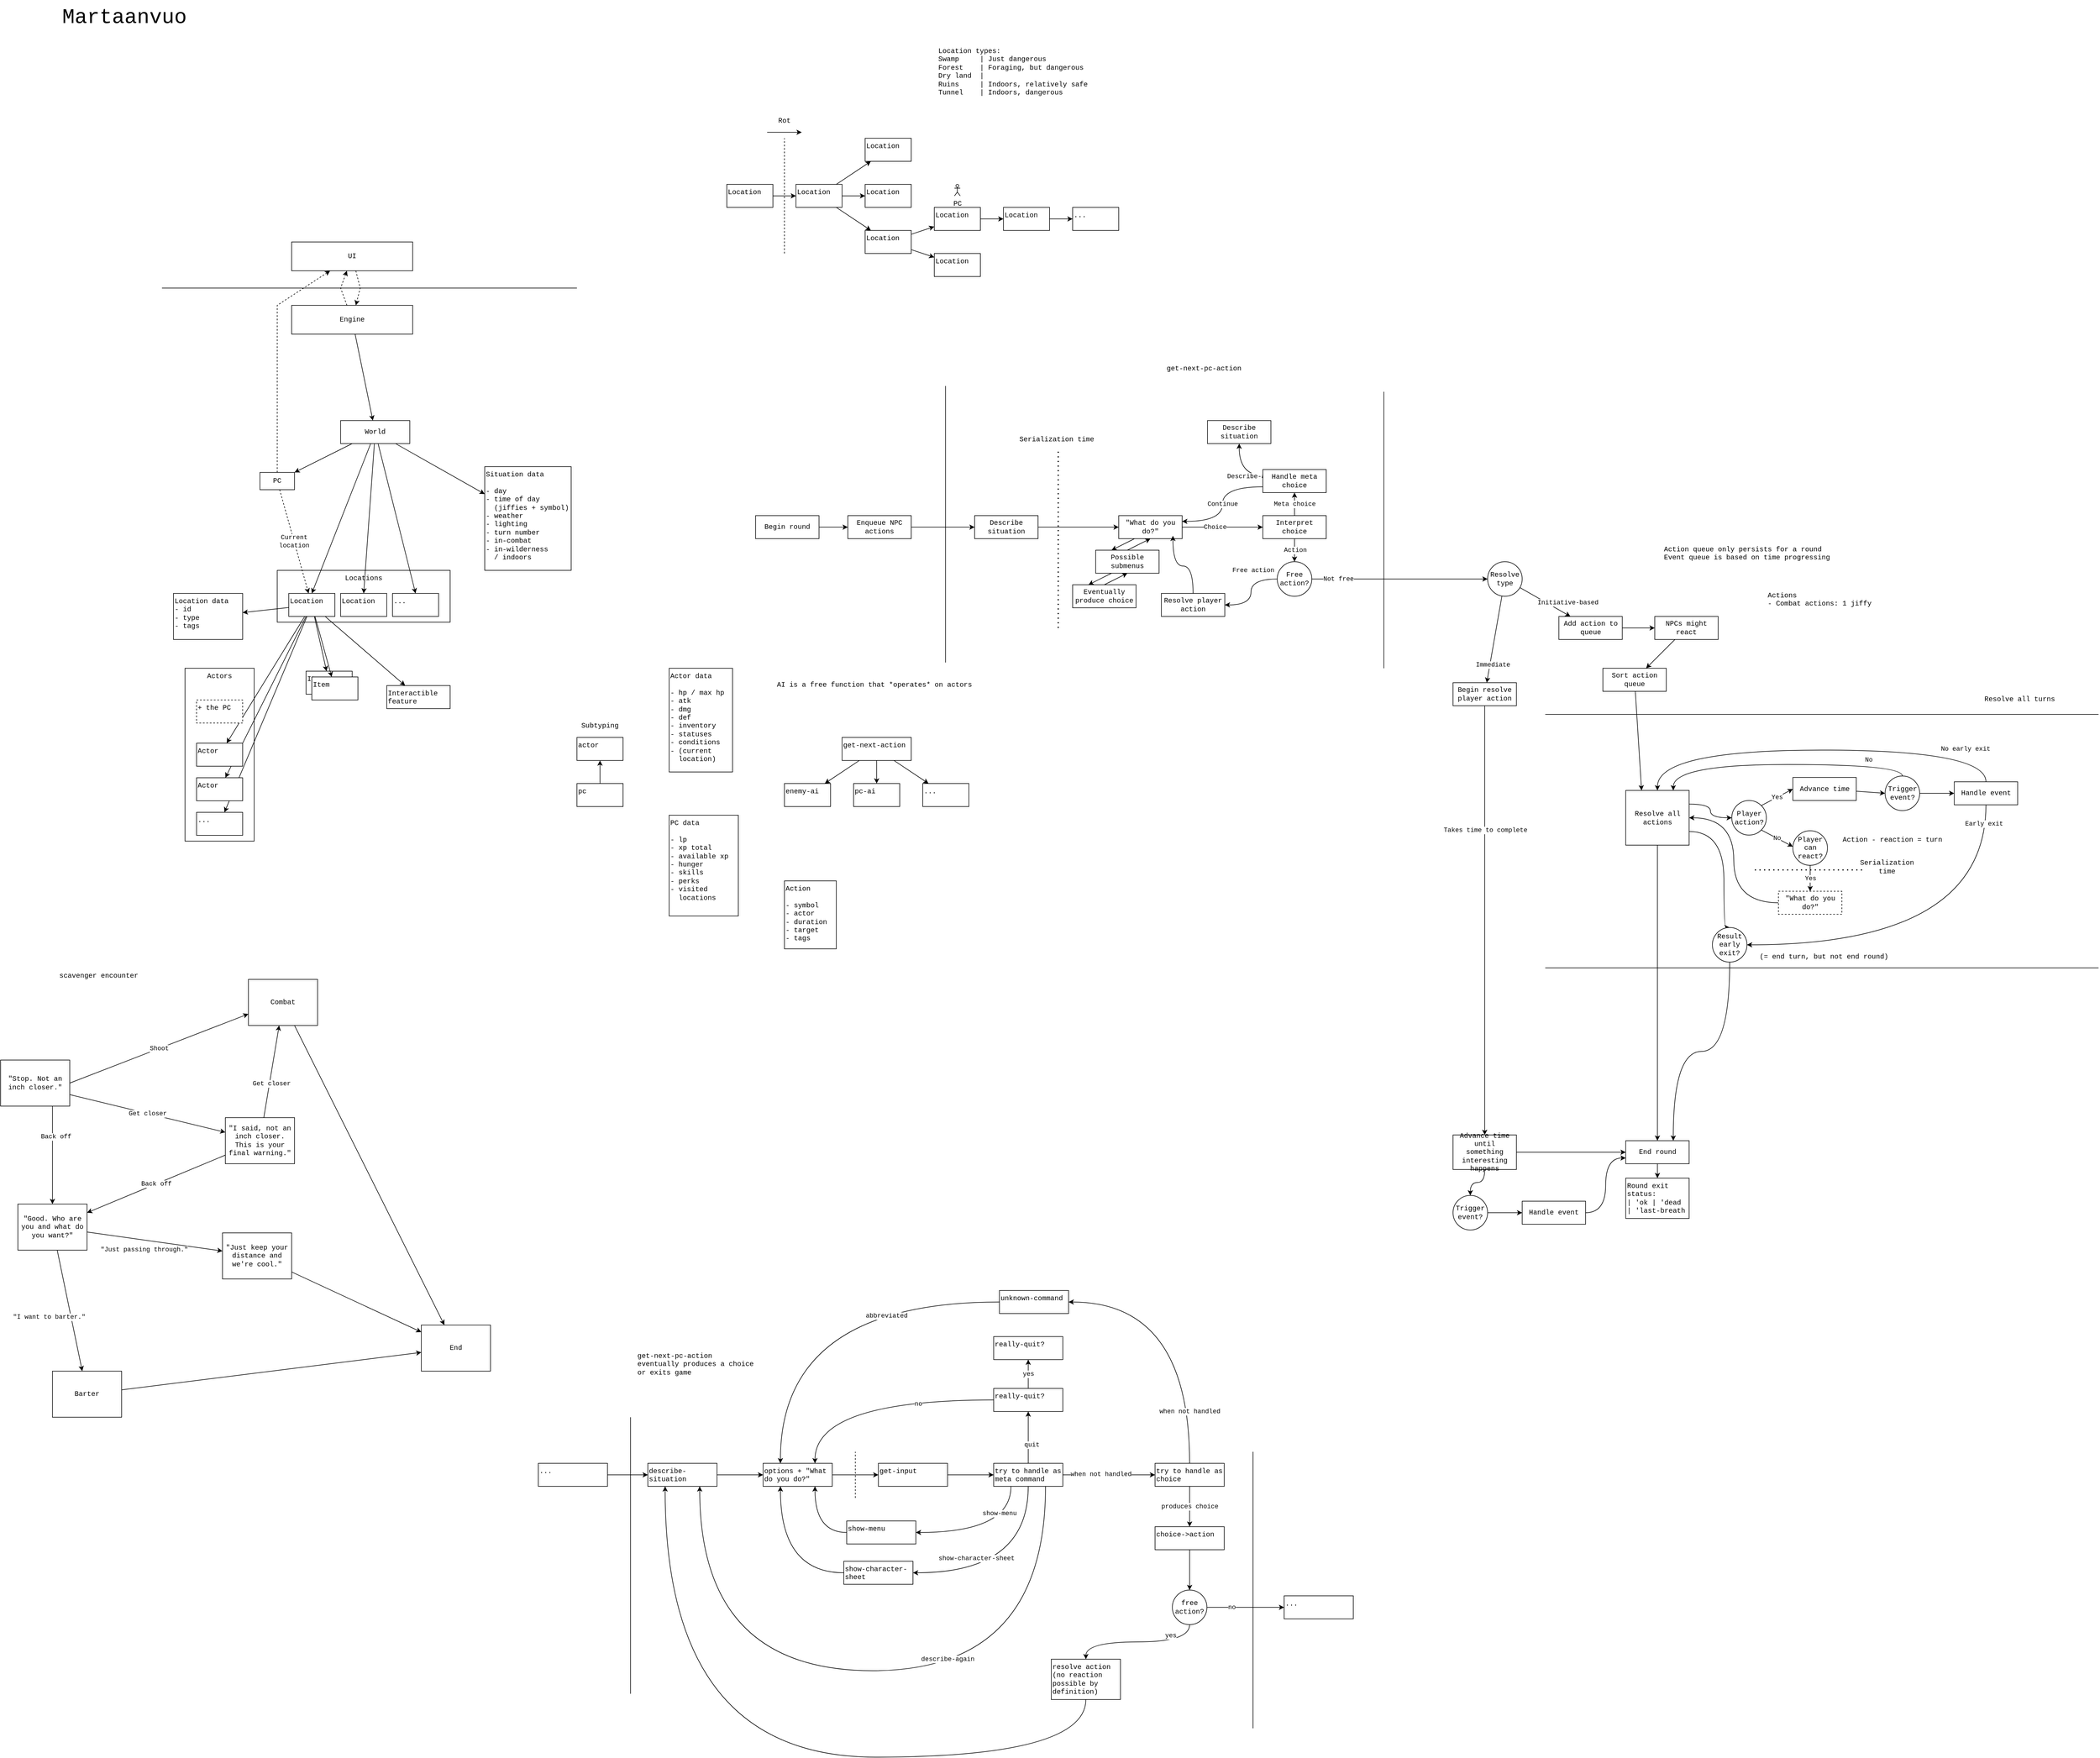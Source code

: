 <mxfile version="14.6.0" type="gitlab">
  <diagram id="PkY6KuNAQByWHemVEjpS" name="Page-1">
    <mxGraphModel dx="1904" dy="1219" grid="1" gridSize="10" guides="1" tooltips="1" connect="1" arrows="1" fold="1" page="1" pageScale="1" pageWidth="4681" pageHeight="3300" math="0" shadow="0">
      <root>
        <mxCell id="0" />
        <mxCell id="1" parent="0" />
        <mxCell id="GtMXS8k0hl24dT_Wd-_N-23" style="edgeStyle=orthogonalEdgeStyle;curved=1;rounded=0;orthogonalLoop=1;jettySize=auto;html=1;exitX=0;exitY=0.25;exitDx=0;exitDy=0;fontFamily=Courier New;" parent="1" source="Mjj1QeHVWUKomglfDfad-6" target="gbILwj0ovBhhdUd5rJjH-7" edge="1">
          <mxGeometry relative="1" as="geometry">
            <mxPoint x="2294" y="905" as="targetPoint" />
          </mxGeometry>
        </mxCell>
        <mxCell id="GtMXS8k0hl24dT_Wd-_N-24" value="Describe-again" style="edgeLabel;html=1;align=center;verticalAlign=middle;resizable=0;points=[];fontFamily=Courier New;" parent="GtMXS8k0hl24dT_Wd-_N-23" vertex="1" connectable="0">
          <mxGeometry x="-0.666" y="2" relative="1" as="geometry">
            <mxPoint as="offset" />
          </mxGeometry>
        </mxCell>
        <mxCell id="s21wqiSacWzXnnwVVLs9-20" value="&lt;font&gt;Locations&lt;/font&gt;" style="rounded=0;whiteSpace=wrap;html=1;strokeWidth=1;verticalAlign=top;fontFamily=Courier New;" parent="1" vertex="1">
          <mxGeometry x="720" y="1070" width="300" height="90" as="geometry" />
        </mxCell>
        <mxCell id="s21wqiSacWzXnnwVVLs9-18" value="&lt;font&gt;Actors&lt;/font&gt;" style="rounded=0;whiteSpace=wrap;html=1;verticalAlign=top;fontFamily=Courier New;" parent="1" vertex="1">
          <mxGeometry x="560" y="1240" width="120" height="300" as="geometry" />
        </mxCell>
        <mxCell id="uS2b5ykc9f4V-rk9ps5i-12" value="&lt;div&gt;...&lt;/div&gt;&lt;div&gt;&lt;br&gt;&lt;/div&gt;" style="rounded=0;whiteSpace=wrap;html=1;fontFamily=Courier New;align=left;verticalAlign=top;" parent="1" vertex="1">
          <mxGeometry x="920" y="1110" width="80" height="40" as="geometry" />
        </mxCell>
        <mxCell id="uS2b5ykc9f4V-rk9ps5i-21" style="edgeStyle=none;rounded=0;orthogonalLoop=1;jettySize=auto;html=1;entryX=0.5;entryY=0;entryDx=0;entryDy=0;fontFamily=Courier New;" parent="1" source="uS2b5ykc9f4V-rk9ps5i-6" target="uS2b5ykc9f4V-rk9ps5i-17" edge="1">
          <mxGeometry relative="1" as="geometry" />
        </mxCell>
        <mxCell id="uS2b5ykc9f4V-rk9ps5i-3" value="&lt;font style=&quot;font-size: 36px&quot;&gt;Martaanvuo&lt;/font&gt;" style="text;html=1;strokeColor=none;fillColor=none;align=center;verticalAlign=middle;whiteSpace=wrap;rounded=0;fontFamily=Courier New;" parent="1" vertex="1">
          <mxGeometry x="340" y="80" width="230" height="60" as="geometry" />
        </mxCell>
        <mxCell id="uS2b5ykc9f4V-rk9ps5i-20" style="edgeStyle=none;rounded=0;orthogonalLoop=1;jettySize=auto;html=1;entryX=0.5;entryY=0;entryDx=0;entryDy=0;fontFamily=Courier New;" parent="1" source="uS2b5ykc9f4V-rk9ps5i-6" target="uS2b5ykc9f4V-rk9ps5i-12" edge="1">
          <mxGeometry relative="1" as="geometry" />
        </mxCell>
        <mxCell id="s21wqiSacWzXnnwVVLs9-14" style="edgeStyle=none;rounded=0;orthogonalLoop=1;jettySize=auto;html=1;fontFamily=Courier New;" parent="1" source="uS2b5ykc9f4V-rk9ps5i-6" target="uS2b5ykc9f4V-rk9ps5i-9" edge="1">
          <mxGeometry relative="1" as="geometry" />
        </mxCell>
        <mxCell id="s21wqiSacWzXnnwVVLs9-25" style="edgeStyle=none;rounded=0;orthogonalLoop=1;jettySize=auto;html=1;fontFamily=Courier New;" parent="1" source="uS2b5ykc9f4V-rk9ps5i-6" target="s21wqiSacWzXnnwVVLs9-24" edge="1">
          <mxGeometry relative="1" as="geometry" />
        </mxCell>
        <mxCell id="uS2b5ykc9f4V-rk9ps5i-6" value="World" style="rounded=0;whiteSpace=wrap;html=1;fontFamily=Courier New;verticalAlign=middle;align=center;" parent="1" vertex="1">
          <mxGeometry x="830" y="810" width="120" height="40" as="geometry" />
        </mxCell>
        <mxCell id="uS2b5ykc9f4V-rk9ps5i-9" value="PC" style="rounded=0;whiteSpace=wrap;html=1;fontFamily=Courier New;" parent="1" vertex="1">
          <mxGeometry x="690" y="900" width="60" height="30" as="geometry" />
        </mxCell>
        <mxCell id="uS2b5ykc9f4V-rk9ps5i-17" value="&lt;div align=&quot;left&quot;&gt;Location&lt;/div&gt;" style="rounded=0;whiteSpace=wrap;html=1;fontFamily=Courier New;align=left;verticalAlign=top;" parent="1" vertex="1">
          <mxGeometry x="830" y="1110" width="80" height="40" as="geometry" />
        </mxCell>
        <mxCell id="s21wqiSacWzXnnwVVLs9-13" style="edgeStyle=none;rounded=0;orthogonalLoop=1;jettySize=auto;html=1;fontFamily=Courier New;" parent="1" source="uS2b5ykc9f4V-rk9ps5i-18" target="s21wqiSacWzXnnwVVLs9-12" edge="1">
          <mxGeometry relative="1" as="geometry">
            <mxPoint x="925.833" y="1230" as="targetPoint" />
          </mxGeometry>
        </mxCell>
        <mxCell id="s21wqiSacWzXnnwVVLs9-22" style="edgeStyle=none;rounded=0;orthogonalLoop=1;jettySize=auto;html=1;fontFamily=Courier New;" parent="1" source="uS2b5ykc9f4V-rk9ps5i-18" target="s21wqiSacWzXnnwVVLs9-21" edge="1">
          <mxGeometry relative="1" as="geometry" />
        </mxCell>
        <mxCell id="uS2b5ykc9f4V-rk9ps5i-18" value="&lt;div align=&quot;left&quot;&gt;Location&lt;/div&gt;" style="rounded=0;whiteSpace=wrap;html=1;fontFamily=Courier New;align=left;verticalAlign=top;" parent="1" vertex="1">
          <mxGeometry x="740" y="1110" width="80" height="40" as="geometry" />
        </mxCell>
        <mxCell id="uS2b5ykc9f4V-rk9ps5i-22" style="edgeStyle=none;rounded=0;orthogonalLoop=1;jettySize=auto;html=1;entryX=0.5;entryY=0;entryDx=0;entryDy=0;fontFamily=Courier New;" parent="1" source="uS2b5ykc9f4V-rk9ps5i-6" target="uS2b5ykc9f4V-rk9ps5i-18" edge="1">
          <mxGeometry relative="1" as="geometry" />
        </mxCell>
        <mxCell id="uS2b5ykc9f4V-rk9ps5i-39" style="edgeStyle=none;rounded=0;orthogonalLoop=1;jettySize=auto;html=1;fontFamily=Courier New;" parent="1" source="uS2b5ykc9f4V-rk9ps5i-29" target="uS2b5ykc9f4V-rk9ps5i-31" edge="1">
          <mxGeometry relative="1" as="geometry" />
        </mxCell>
        <mxCell id="uS2b5ykc9f4V-rk9ps5i-55" style="edgeStyle=none;rounded=0;orthogonalLoop=1;jettySize=auto;html=1;fontFamily=Courier New;" parent="1" source="uS2b5ykc9f4V-rk9ps5i-29" target="uS2b5ykc9f4V-rk9ps5i-32" edge="1">
          <mxGeometry relative="1" as="geometry" />
        </mxCell>
        <mxCell id="uS2b5ykc9f4V-rk9ps5i-56" style="edgeStyle=none;rounded=0;orthogonalLoop=1;jettySize=auto;html=1;fontFamily=Courier New;" parent="1" source="uS2b5ykc9f4V-rk9ps5i-29" target="uS2b5ykc9f4V-rk9ps5i-30" edge="1">
          <mxGeometry relative="1" as="geometry" />
        </mxCell>
        <mxCell id="uS2b5ykc9f4V-rk9ps5i-29" value="&lt;div align=&quot;left&quot;&gt;Location&lt;/div&gt;" style="rounded=0;whiteSpace=wrap;html=1;fontFamily=Courier New;align=left;verticalAlign=top;" parent="1" vertex="1">
          <mxGeometry x="1620" y="400" width="80" height="40" as="geometry" />
        </mxCell>
        <mxCell id="uS2b5ykc9f4V-rk9ps5i-54" style="edgeStyle=none;rounded=0;orthogonalLoop=1;jettySize=auto;html=1;fontFamily=Courier New;" parent="1" source="uS2b5ykc9f4V-rk9ps5i-30" target="uS2b5ykc9f4V-rk9ps5i-35" edge="1">
          <mxGeometry relative="1" as="geometry" />
        </mxCell>
        <mxCell id="uS2b5ykc9f4V-rk9ps5i-57" style="edgeStyle=none;rounded=0;orthogonalLoop=1;jettySize=auto;html=1;fontFamily=Courier New;" parent="1" source="uS2b5ykc9f4V-rk9ps5i-30" target="uS2b5ykc9f4V-rk9ps5i-36" edge="1">
          <mxGeometry relative="1" as="geometry" />
        </mxCell>
        <mxCell id="uS2b5ykc9f4V-rk9ps5i-30" value="&lt;div align=&quot;left&quot;&gt;Location&lt;/div&gt;" style="rounded=0;whiteSpace=wrap;html=1;fontFamily=Courier New;align=left;verticalAlign=top;" parent="1" vertex="1">
          <mxGeometry x="1740" y="480" width="80" height="40" as="geometry" />
        </mxCell>
        <mxCell id="uS2b5ykc9f4V-rk9ps5i-31" value="&lt;div align=&quot;left&quot;&gt;Location&lt;/div&gt;" style="rounded=0;whiteSpace=wrap;html=1;fontFamily=Courier New;align=left;verticalAlign=top;" parent="1" vertex="1">
          <mxGeometry x="1740" y="400" width="80" height="40" as="geometry" />
        </mxCell>
        <mxCell id="uS2b5ykc9f4V-rk9ps5i-32" value="&lt;div align=&quot;left&quot;&gt;Location&lt;/div&gt;" style="rounded=0;whiteSpace=wrap;html=1;fontFamily=Courier New;align=left;verticalAlign=top;" parent="1" vertex="1">
          <mxGeometry x="1740" y="320" width="80" height="40" as="geometry" />
        </mxCell>
        <mxCell id="uS2b5ykc9f4V-rk9ps5i-43" style="edgeStyle=none;rounded=0;orthogonalLoop=1;jettySize=auto;html=1;fontFamily=Courier New;" parent="1" source="uS2b5ykc9f4V-rk9ps5i-35" target="uS2b5ykc9f4V-rk9ps5i-37" edge="1">
          <mxGeometry relative="1" as="geometry" />
        </mxCell>
        <mxCell id="uS2b5ykc9f4V-rk9ps5i-35" value="&lt;div align=&quot;left&quot;&gt;Location&lt;/div&gt;" style="rounded=0;whiteSpace=wrap;html=1;fontFamily=Courier New;align=left;verticalAlign=top;" parent="1" vertex="1">
          <mxGeometry x="1860" y="440" width="80" height="40" as="geometry" />
        </mxCell>
        <mxCell id="uS2b5ykc9f4V-rk9ps5i-36" value="&lt;div align=&quot;left&quot;&gt;Location&lt;/div&gt;" style="rounded=0;whiteSpace=wrap;html=1;fontFamily=Courier New;align=left;verticalAlign=top;" parent="1" vertex="1">
          <mxGeometry x="1860" y="520" width="80" height="40" as="geometry" />
        </mxCell>
        <mxCell id="uS2b5ykc9f4V-rk9ps5i-45" style="edgeStyle=none;rounded=0;orthogonalLoop=1;jettySize=auto;html=1;entryX=0;entryY=0.5;entryDx=0;entryDy=0;fontFamily=Courier New;" parent="1" source="uS2b5ykc9f4V-rk9ps5i-37" target="uS2b5ykc9f4V-rk9ps5i-44" edge="1">
          <mxGeometry relative="1" as="geometry" />
        </mxCell>
        <mxCell id="uS2b5ykc9f4V-rk9ps5i-37" value="&lt;div align=&quot;left&quot;&gt;Location&lt;/div&gt;" style="rounded=0;whiteSpace=wrap;html=1;fontFamily=Courier New;align=left;verticalAlign=top;" parent="1" vertex="1">
          <mxGeometry x="1980" y="440" width="80" height="40" as="geometry" />
        </mxCell>
        <mxCell id="uS2b5ykc9f4V-rk9ps5i-44" value="..." style="rounded=0;whiteSpace=wrap;html=1;fontFamily=Courier New;align=left;verticalAlign=top;" parent="1" vertex="1">
          <mxGeometry x="2100" y="440" width="80" height="40" as="geometry" />
        </mxCell>
        <mxCell id="uS2b5ykc9f4V-rk9ps5i-46" value="" style="endArrow=none;dashed=1;html=1;fontFamily=Courier New;" parent="1" edge="1">
          <mxGeometry width="50" height="50" relative="1" as="geometry">
            <mxPoint x="1600" y="520" as="sourcePoint" />
            <mxPoint x="1600" y="320" as="targetPoint" />
          </mxGeometry>
        </mxCell>
        <mxCell id="uS2b5ykc9f4V-rk9ps5i-48" style="edgeStyle=none;rounded=0;orthogonalLoop=1;jettySize=auto;html=1;fontFamily=Courier New;" parent="1" source="uS2b5ykc9f4V-rk9ps5i-47" target="uS2b5ykc9f4V-rk9ps5i-29" edge="1">
          <mxGeometry relative="1" as="geometry" />
        </mxCell>
        <mxCell id="uS2b5ykc9f4V-rk9ps5i-47" value="&lt;div align=&quot;left&quot;&gt;Location&lt;/div&gt;" style="rounded=0;whiteSpace=wrap;html=1;fontFamily=Courier New;align=left;verticalAlign=top;" parent="1" vertex="1">
          <mxGeometry x="1500" y="400" width="80" height="40" as="geometry" />
        </mxCell>
        <mxCell id="uS2b5ykc9f4V-rk9ps5i-49" value="Rot" style="text;html=1;strokeColor=none;fillColor=none;align=center;verticalAlign=middle;whiteSpace=wrap;rounded=0;fontFamily=Courier New;" parent="1" vertex="1">
          <mxGeometry x="1560" y="280" width="80" height="20" as="geometry" />
        </mxCell>
        <mxCell id="uS2b5ykc9f4V-rk9ps5i-51" value="" style="endArrow=classic;html=1;fontFamily=Courier New;" parent="1" edge="1">
          <mxGeometry width="50" height="50" relative="1" as="geometry">
            <mxPoint x="1570" y="309.66" as="sourcePoint" />
            <mxPoint x="1630" y="309.66" as="targetPoint" />
          </mxGeometry>
        </mxCell>
        <mxCell id="uS2b5ykc9f4V-rk9ps5i-59" value="&lt;div&gt;PC&lt;/div&gt;" style="shape=umlActor;verticalLabelPosition=bottom;verticalAlign=top;html=1;outlineConnect=0;fontFamily=Courier New;align=center;" parent="1" vertex="1">
          <mxGeometry x="1895" y="400" width="10" height="20" as="geometry" />
        </mxCell>
        <mxCell id="uS2b5ykc9f4V-rk9ps5i-62" value="&lt;div&gt;Location types:&lt;br&gt;Swamp&amp;nbsp;&amp;nbsp;&amp;nbsp;&amp;nbsp; | Just dangerous&lt;br&gt;Forest&amp;nbsp;&amp;nbsp;&amp;nbsp; | Foraging, but dangerous&lt;br&gt;Dry land&amp;nbsp; | &lt;br&gt;Ruins&amp;nbsp;&amp;nbsp;&amp;nbsp;&amp;nbsp; | Indoors, relatively safe&lt;/div&gt;&lt;div&gt;Tunnel&amp;nbsp;&amp;nbsp;&amp;nbsp; | Indoors, dangerous&lt;br&gt;&lt;/div&gt;" style="text;html=1;strokeColor=none;fillColor=none;align=left;verticalAlign=top;whiteSpace=wrap;rounded=0;fontFamily=Courier New;" parent="1" vertex="1">
          <mxGeometry x="1865" y="155" width="310" height="145" as="geometry" />
        </mxCell>
        <mxCell id="s21wqiSacWzXnnwVVLs9-2" value="..." style="rounded=0;whiteSpace=wrap;html=1;fontFamily=Courier New;align=left;verticalAlign=top;" parent="1" vertex="1">
          <mxGeometry x="580" y="1490" width="80" height="40" as="geometry" />
        </mxCell>
        <mxCell id="s21wqiSacWzXnnwVVLs9-4" style="rounded=0;orthogonalLoop=1;jettySize=auto;html=1;fontFamily=Courier New;" parent="1" source="uS2b5ykc9f4V-rk9ps5i-18" target="s21wqiSacWzXnnwVVLs9-1" edge="1">
          <mxGeometry relative="1" as="geometry" />
        </mxCell>
        <mxCell id="s21wqiSacWzXnnwVVLs9-5" style="edgeStyle=none;rounded=0;orthogonalLoop=1;jettySize=auto;html=1;fontFamily=Courier New;" parent="1" source="uS2b5ykc9f4V-rk9ps5i-18" target="s21wqiSacWzXnnwVVLs9-2" edge="1">
          <mxGeometry relative="1" as="geometry" />
        </mxCell>
        <mxCell id="s21wqiSacWzXnnwVVLs9-6" style="edgeStyle=none;rounded=0;orthogonalLoop=1;jettySize=auto;html=1;fontFamily=Courier New;" parent="1" source="uS2b5ykc9f4V-rk9ps5i-18" target="s21wqiSacWzXnnwVVLs9-3" edge="1">
          <mxGeometry relative="1" as="geometry" />
        </mxCell>
        <mxCell id="s21wqiSacWzXnnwVVLs9-8" value="Item" style="rounded=0;whiteSpace=wrap;html=1;fontFamily=Courier New;align=left;verticalAlign=top;" parent="1" vertex="1">
          <mxGeometry x="770" y="1245" width="80" height="40" as="geometry" />
        </mxCell>
        <mxCell id="s21wqiSacWzXnnwVVLs9-10" value="Item" style="rounded=0;whiteSpace=wrap;html=1;fontFamily=Courier New;align=left;verticalAlign=top;" parent="1" vertex="1">
          <mxGeometry x="780" y="1255" width="80" height="40" as="geometry" />
        </mxCell>
        <mxCell id="s21wqiSacWzXnnwVVLs9-9" style="edgeStyle=none;rounded=0;orthogonalLoop=1;jettySize=auto;html=1;fontFamily=Courier New;" parent="1" source="uS2b5ykc9f4V-rk9ps5i-18" target="s21wqiSacWzXnnwVVLs9-8" edge="1">
          <mxGeometry relative="1" as="geometry" />
        </mxCell>
        <mxCell id="s21wqiSacWzXnnwVVLs9-11" style="edgeStyle=none;rounded=0;orthogonalLoop=1;jettySize=auto;html=1;fontFamily=Courier New;" parent="1" source="uS2b5ykc9f4V-rk9ps5i-18" target="s21wqiSacWzXnnwVVLs9-10" edge="1">
          <mxGeometry relative="1" as="geometry" />
        </mxCell>
        <mxCell id="s21wqiSacWzXnnwVVLs9-12" value="&lt;div&gt;Interactible&lt;/div&gt;&lt;div&gt;feature&lt;br&gt;&lt;/div&gt;" style="rounded=0;whiteSpace=wrap;html=1;fontFamily=Courier New;align=left;verticalAlign=top;" parent="1" vertex="1">
          <mxGeometry x="910" y="1270" width="110" height="40" as="geometry" />
        </mxCell>
        <mxCell id="s21wqiSacWzXnnwVVLs9-15" value="C&lt;font&gt;urrent&lt;br&gt;location&lt;br&gt;&lt;/font&gt;" style="edgeStyle=none;rounded=0;orthogonalLoop=1;jettySize=auto;html=1;fontFamily=Courier New;dashed=1;" parent="1" source="uS2b5ykc9f4V-rk9ps5i-9" target="uS2b5ykc9f4V-rk9ps5i-18" edge="1">
          <mxGeometry relative="1" as="geometry" />
        </mxCell>
        <mxCell id="s21wqiSacWzXnnwVVLs9-3" value="&lt;div&gt;Actor&lt;/div&gt;" style="rounded=0;whiteSpace=wrap;html=1;fontFamily=Courier New;align=left;verticalAlign=top;" parent="1" vertex="1">
          <mxGeometry x="580" y="1430" width="80" height="40" as="geometry" />
        </mxCell>
        <mxCell id="s21wqiSacWzXnnwVVLs9-19" value="+ the PC" style="rounded=0;whiteSpace=wrap;html=1;fontFamily=Courier New;align=left;verticalAlign=top;dashed=1;" parent="1" vertex="1">
          <mxGeometry x="580" y="1295" width="80" height="40" as="geometry" />
        </mxCell>
        <mxCell id="s21wqiSacWzXnnwVVLs9-21" value="&lt;div&gt;&lt;font&gt;Location data&lt;/font&gt;&lt;/div&gt;&lt;div&gt;&lt;font&gt;- id&lt;/font&gt;&lt;/div&gt;&lt;div&gt;&lt;font&gt;- type&lt;/font&gt;&lt;/div&gt;&lt;div&gt;&lt;font&gt;- tags&lt;br&gt;&lt;/font&gt;&lt;/div&gt;" style="rounded=0;whiteSpace=wrap;html=1;strokeWidth=1;align=left;verticalAlign=top;fontFamily=Courier New;" parent="1" vertex="1">
          <mxGeometry x="540" y="1110" width="120" height="80" as="geometry" />
        </mxCell>
        <mxCell id="s21wqiSacWzXnnwVVLs9-24" value="&lt;div&gt;&lt;font&gt;Situation data&lt;/font&gt;&lt;/div&gt;&lt;div&gt;&lt;font&gt;&lt;br&gt;&lt;/font&gt;&lt;/div&gt;&lt;div&gt;&lt;font&gt;- day&lt;br&gt;&lt;/font&gt;&lt;/div&gt;&lt;div&gt;&lt;font&gt;- time of day&lt;/font&gt;&lt;/div&gt;&lt;div&gt;&lt;font&gt;&amp;nbsp; (jiffies + symbol)&lt;br&gt;&lt;/font&gt;&lt;/div&gt;&lt;div&gt;&lt;font&gt;- weather&lt;br&gt;&lt;/font&gt;&lt;/div&gt;&lt;div&gt;&lt;font&gt;- lighting&lt;br&gt;&lt;/font&gt;&lt;/div&gt;&lt;div&gt;&lt;font&gt;- turn number&lt;br&gt;&lt;/font&gt;&lt;/div&gt;&lt;div&gt;&lt;font&gt;- in-combat&lt;br&gt;- in-wilderness&lt;br&gt;&amp;nbsp; / indoors&lt;/font&gt;&lt;/div&gt;" style="rounded=0;whiteSpace=wrap;html=1;strokeWidth=1;align=left;verticalAlign=top;fontFamily=Courier New;" parent="1" vertex="1">
          <mxGeometry x="1080" y="890" width="150" height="180" as="geometry" />
        </mxCell>
        <mxCell id="s21wqiSacWzXnnwVVLs9-26" value="&lt;div&gt;&lt;font&gt;PC data&lt;br&gt;&lt;/font&gt;&lt;/div&gt;&lt;div&gt;&lt;font&gt;&lt;br&gt;&lt;/font&gt;&lt;/div&gt;&lt;div&gt;&lt;font&gt;- lp&lt;/font&gt;&lt;/div&gt;&lt;div&gt;&lt;font&gt;- xp total&lt;/font&gt;&lt;/div&gt;&lt;div&gt;&lt;font&gt;- available xp&lt;br&gt;&lt;/font&gt;&lt;/div&gt;&lt;div&gt;&lt;font&gt;- hunger&lt;br&gt;&lt;/font&gt;&lt;/div&gt;&lt;div&gt;&lt;font&gt;- skills&lt;br&gt;&lt;/font&gt;&lt;/div&gt;&lt;div&gt;&lt;font&gt;- perks&lt;br&gt;&lt;/font&gt;&lt;/div&gt;&lt;div&gt;- visited&lt;br&gt;&amp;nbsp; locations&lt;br&gt;&lt;/div&gt;" style="rounded=0;whiteSpace=wrap;html=1;strokeWidth=1;align=left;verticalAlign=top;fontFamily=Courier New;" parent="1" vertex="1">
          <mxGeometry x="1400" y="1495" width="120" height="175" as="geometry" />
        </mxCell>
        <mxCell id="s21wqiSacWzXnnwVVLs9-27" value="&lt;font&gt;Actor data&lt;/font&gt;&lt;br&gt;&lt;font&gt;&lt;/font&gt;&lt;div&gt;&lt;font&gt;&lt;br&gt;&lt;/font&gt;&lt;/div&gt;&lt;div&gt;&lt;font&gt;- hp / max hp&lt;br&gt;&lt;/font&gt;&lt;/div&gt;&lt;div&gt;&lt;font&gt;- atk&lt;/font&gt;&lt;/div&gt;&lt;div&gt;&lt;font&gt;- dmg&lt;/font&gt;&lt;/div&gt;&lt;div&gt;&lt;font&gt;- def&lt;/font&gt;&lt;/div&gt;&lt;div&gt;&lt;font&gt;- inventory&lt;br&gt;&lt;/font&gt;&lt;/div&gt;&lt;div&gt;&lt;font&gt;- statuses&lt;/font&gt;&lt;/div&gt;&lt;div&gt;&lt;font&gt;- conditions&lt;br&gt;&lt;/font&gt;&lt;font&gt;- (current&lt;br&gt;&amp;nbsp; location)&lt;br&gt;&lt;/font&gt;&lt;/div&gt;" style="rounded=0;whiteSpace=wrap;html=1;strokeWidth=1;align=left;verticalAlign=top;fontFamily=Courier New;" parent="1" vertex="1">
          <mxGeometry x="1400" y="1240" width="110" height="180" as="geometry" />
        </mxCell>
        <mxCell id="s21wqiSacWzXnnwVVLs9-1" value="&lt;div&gt;Actor&lt;/div&gt;" style="rounded=0;whiteSpace=wrap;html=1;fontFamily=Courier New;align=left;verticalAlign=top;" parent="1" vertex="1">
          <mxGeometry x="580" y="1370" width="80" height="40" as="geometry" />
        </mxCell>
        <mxCell id="s21wqiSacWzXnnwVVLs9-34" style="edgeStyle=none;rounded=0;orthogonalLoop=1;jettySize=auto;html=1;fontFamily=Courier New;" parent="1" source="s21wqiSacWzXnnwVVLs9-33" target="uS2b5ykc9f4V-rk9ps5i-6" edge="1">
          <mxGeometry relative="1" as="geometry" />
        </mxCell>
        <mxCell id="s21wqiSacWzXnnwVVLs9-39" style="edgeStyle=none;rounded=0;orthogonalLoop=1;jettySize=auto;html=1;fontFamily=Courier New;dashed=1;" parent="1" source="s21wqiSacWzXnnwVVLs9-33" target="s21wqiSacWzXnnwVVLs9-38" edge="1">
          <mxGeometry relative="1" as="geometry">
            <Array as="points">
              <mxPoint x="830" y="580" />
            </Array>
          </mxGeometry>
        </mxCell>
        <mxCell id="s21wqiSacWzXnnwVVLs9-33" value="&lt;div&gt;&lt;font&gt;Engine&lt;/font&gt;&lt;/div&gt;" style="rounded=0;whiteSpace=wrap;html=1;strokeWidth=1;align=center;verticalAlign=middle;fontFamily=Courier New;" parent="1" vertex="1">
          <mxGeometry x="745" y="610" width="210" height="50" as="geometry" />
        </mxCell>
        <mxCell id="s21wqiSacWzXnnwVVLs9-37" style="edgeStyle=none;rounded=0;orthogonalLoop=1;jettySize=auto;html=1;fontFamily=Courier New;dashed=1;" parent="1" source="uS2b5ykc9f4V-rk9ps5i-9" target="s21wqiSacWzXnnwVVLs9-38" edge="1">
          <mxGeometry relative="1" as="geometry">
            <mxPoint x="756.41" y="817.5" as="sourcePoint" />
            <Array as="points">
              <mxPoint x="720" y="610" />
            </Array>
          </mxGeometry>
        </mxCell>
        <mxCell id="s21wqiSacWzXnnwVVLs9-40" style="edgeStyle=none;rounded=0;orthogonalLoop=1;jettySize=auto;html=1;fontFamily=Courier New;dashed=1;" parent="1" source="s21wqiSacWzXnnwVVLs9-38" target="s21wqiSacWzXnnwVVLs9-33" edge="1">
          <mxGeometry relative="1" as="geometry">
            <Array as="points">
              <mxPoint x="864" y="580" />
            </Array>
          </mxGeometry>
        </mxCell>
        <mxCell id="s21wqiSacWzXnnwVVLs9-38" value="&lt;div&gt;&lt;font&gt;UI&lt;/font&gt;&lt;/div&gt;" style="rounded=0;whiteSpace=wrap;html=1;strokeWidth=1;align=center;verticalAlign=middle;fontFamily=Courier New;" parent="1" vertex="1">
          <mxGeometry x="745" y="500" width="210" height="50" as="geometry" />
        </mxCell>
        <mxCell id="Mjj1QeHVWUKomglfDfad-8" style="edgeStyle=orthogonalEdgeStyle;rounded=0;orthogonalLoop=1;jettySize=auto;html=1;fontFamily=Courier New;startArrow=none;" parent="1" source="Mjj1QeHVWUKomglfDfad-33" target="Mjj1QeHVWUKomglfDfad-2" edge="1">
          <mxGeometry relative="1" as="geometry" />
        </mxCell>
        <mxCell id="Mjj1QeHVWUKomglfDfad-35" style="edgeStyle=none;rounded=0;orthogonalLoop=1;jettySize=auto;html=1;fontFamily=Courier New;" parent="1" source="Mjj1QeHVWUKomglfDfad-1" target="Mjj1QeHVWUKomglfDfad-33" edge="1">
          <mxGeometry relative="1" as="geometry" />
        </mxCell>
        <mxCell id="Mjj1QeHVWUKomglfDfad-1" value="&lt;div&gt;Begin round&lt;/div&gt;" style="rounded=0;whiteSpace=wrap;html=1;fontFamily=Courier New;align=center;verticalAlign=middle;" parent="1" vertex="1">
          <mxGeometry x="1550" y="975" width="110" height="40" as="geometry" />
        </mxCell>
        <mxCell id="Mjj1QeHVWUKomglfDfad-9" style="edgeStyle=orthogonalEdgeStyle;rounded=0;orthogonalLoop=1;jettySize=auto;html=1;fontFamily=Courier New;" parent="1" source="Mjj1QeHVWUKomglfDfad-2" target="Mjj1QeHVWUKomglfDfad-3" edge="1">
          <mxGeometry relative="1" as="geometry">
            <mxPoint x="2080" y="995" as="sourcePoint" />
          </mxGeometry>
        </mxCell>
        <mxCell id="Mjj1QeHVWUKomglfDfad-2" value="Describe situation" style="rounded=0;whiteSpace=wrap;html=1;fontFamily=Courier New;align=center;verticalAlign=middle;" parent="1" vertex="1">
          <mxGeometry x="1930" y="975" width="110" height="40" as="geometry" />
        </mxCell>
        <mxCell id="Mjj1QeHVWUKomglfDfad-10" style="edgeStyle=orthogonalEdgeStyle;rounded=0;orthogonalLoop=1;jettySize=auto;html=1;fontFamily=Courier New;" parent="1" source="Mjj1QeHVWUKomglfDfad-3" target="Mjj1QeHVWUKomglfDfad-5" edge="1">
          <mxGeometry relative="1" as="geometry" />
        </mxCell>
        <mxCell id="Mjj1QeHVWUKomglfDfad-11" value="&lt;font&gt;Choice&lt;/font&gt;" style="edgeLabel;html=1;align=center;verticalAlign=middle;resizable=0;points=[];fontFamily=Courier New;" parent="Mjj1QeHVWUKomglfDfad-10" vertex="1" connectable="0">
          <mxGeometry x="-0.196" y="-3" relative="1" as="geometry">
            <mxPoint y="-3" as="offset" />
          </mxGeometry>
        </mxCell>
        <mxCell id="GtMXS8k0hl24dT_Wd-_N-25" style="rounded=0;orthogonalLoop=1;jettySize=auto;html=1;exitX=0.25;exitY=1;exitDx=0;exitDy=0;entryX=0.25;entryY=0;entryDx=0;entryDy=0;fontFamily=Courier New;" parent="1" source="Mjj1QeHVWUKomglfDfad-3" target="Mjj1QeHVWUKomglfDfad-48" edge="1">
          <mxGeometry relative="1" as="geometry" />
        </mxCell>
        <mxCell id="Mjj1QeHVWUKomglfDfad-3" value="&quot;What do you do?&quot;" style="rounded=0;whiteSpace=wrap;html=1;fontFamily=Courier New;align=center;verticalAlign=middle;" parent="1" vertex="1">
          <mxGeometry x="2180" y="975" width="110" height="40" as="geometry" />
        </mxCell>
        <mxCell id="Mjj1QeHVWUKomglfDfad-7" value="&lt;font&gt;Meta&lt;/font&gt; choice" style="edgeStyle=orthogonalEdgeStyle;rounded=0;orthogonalLoop=1;jettySize=auto;html=1;entryX=0.5;entryY=1;entryDx=0;entryDy=0;fontFamily=Courier New;" parent="1" source="Mjj1QeHVWUKomglfDfad-5" target="Mjj1QeHVWUKomglfDfad-6" edge="1">
          <mxGeometry relative="1" as="geometry" />
        </mxCell>
        <mxCell id="Mjj1QeHVWUKomglfDfad-15" value="Action" style="edgeStyle=orthogonalEdgeStyle;rounded=0;orthogonalLoop=1;jettySize=auto;html=1;fontFamily=Courier New;" parent="1" source="Mjj1QeHVWUKomglfDfad-5" edge="1">
          <mxGeometry relative="1" as="geometry">
            <mxPoint x="2485" y="1055.0" as="targetPoint" />
          </mxGeometry>
        </mxCell>
        <mxCell id="Mjj1QeHVWUKomglfDfad-5" value="Interpret choice" style="rounded=0;whiteSpace=wrap;html=1;fontFamily=Courier New;align=center;verticalAlign=middle;" parent="1" vertex="1">
          <mxGeometry x="2430" y="975" width="110" height="40" as="geometry" />
        </mxCell>
        <mxCell id="GtMXS8k0hl24dT_Wd-_N-20" value="Continue" style="edgeStyle=orthogonalEdgeStyle;curved=1;rounded=0;orthogonalLoop=1;jettySize=auto;html=1;entryX=1;entryY=0.25;entryDx=0;entryDy=0;fontFamily=Courier New;exitX=0;exitY=0.75;exitDx=0;exitDy=0;" parent="1" source="Mjj1QeHVWUKomglfDfad-6" target="Mjj1QeHVWUKomglfDfad-3" edge="1">
          <mxGeometry relative="1" as="geometry" />
        </mxCell>
        <mxCell id="Mjj1QeHVWUKomglfDfad-6" value="Handle meta choice" style="rounded=0;whiteSpace=wrap;html=1;fontFamily=Courier New;align=center;verticalAlign=middle;" parent="1" vertex="1">
          <mxGeometry x="2430" y="895" width="110" height="40" as="geometry" />
        </mxCell>
        <mxCell id="Mjj1QeHVWUKomglfDfad-19" value="Immediate" style="rounded=0;orthogonalLoop=1;jettySize=auto;html=1;fontFamily=Courier New;" parent="1" source="tiqr8W6lq2PpIhoyLO2V-4" target="Mjj1QeHVWUKomglfDfad-18" edge="1">
          <mxGeometry x="0.572" y="5" relative="1" as="geometry">
            <mxPoint as="offset" />
          </mxGeometry>
        </mxCell>
        <mxCell id="Mjj1QeHVWUKomglfDfad-21" style="edgeStyle=none;rounded=0;orthogonalLoop=1;jettySize=auto;html=1;fontFamily=Courier New;" parent="1" source="tiqr8W6lq2PpIhoyLO2V-4" target="Mjj1QeHVWUKomglfDfad-20" edge="1">
          <mxGeometry relative="1" as="geometry" />
        </mxCell>
        <mxCell id="Mjj1QeHVWUKomglfDfad-22" value="Initiative-based" style="edgeLabel;html=1;align=center;verticalAlign=middle;resizable=0;points=[];fontFamily=Courier New;" parent="Mjj1QeHVWUKomglfDfad-21" vertex="1" connectable="0">
          <mxGeometry x="0.145" y="-2" relative="1" as="geometry">
            <mxPoint x="33" y="-5" as="offset" />
          </mxGeometry>
        </mxCell>
        <mxCell id="tiqr8W6lq2PpIhoyLO2V-5" value="&lt;div&gt;Not free&lt;/div&gt;" style="edgeStyle=orthogonalEdgeStyle;curved=1;rounded=0;orthogonalLoop=1;jettySize=auto;html=1;fontFamily=Courier New;" parent="1" source="Mjj1QeHVWUKomglfDfad-17" target="tiqr8W6lq2PpIhoyLO2V-4" edge="1">
          <mxGeometry x="-0.697" relative="1" as="geometry">
            <mxPoint as="offset" />
          </mxGeometry>
        </mxCell>
        <mxCell id="Mjj1QeHVWUKomglfDfad-17" value="Free action?" style="ellipse;whiteSpace=wrap;html=1;aspect=fixed;fontFamily=Courier New;align=center;" parent="1" vertex="1">
          <mxGeometry x="2455" y="1055" width="60" height="60" as="geometry" />
        </mxCell>
        <mxCell id="gbILwj0ovBhhdUd5rJjH-12" style="edgeStyle=orthogonalEdgeStyle;rounded=0;orthogonalLoop=1;jettySize=auto;html=1;fontFamily=Courier New;curved=1;entryX=1;entryY=0.5;entryDx=0;entryDy=0;" parent="1" source="Mjj1QeHVWUKomglfDfad-17" target="tiqr8W6lq2PpIhoyLO2V-2" edge="1">
          <mxGeometry relative="1" as="geometry" />
        </mxCell>
        <mxCell id="gbILwj0ovBhhdUd5rJjH-13" value="Free action" style="edgeLabel;html=1;align=center;verticalAlign=middle;resizable=0;points=[];fontFamily=Courier New;" parent="gbILwj0ovBhhdUd5rJjH-12" vertex="1" connectable="0">
          <mxGeometry x="-0.762" y="-4" relative="1" as="geometry">
            <mxPoint x="-26" y="-11" as="offset" />
          </mxGeometry>
        </mxCell>
        <mxCell id="Mjj1QeHVWUKomglfDfad-18" value="Begin resolve player action" style="rounded=0;whiteSpace=wrap;html=1;fontFamily=Courier New;align=center;verticalAlign=middle;" parent="1" vertex="1">
          <mxGeometry x="2760" y="1265" width="110" height="40" as="geometry" />
        </mxCell>
        <mxCell id="tiqr8W6lq2PpIhoyLO2V-37" style="edgeStyle=none;rounded=0;orthogonalLoop=1;jettySize=auto;html=1;fontFamily=Courier New;" parent="1" source="Mjj1QeHVWUKomglfDfad-20" target="tiqr8W6lq2PpIhoyLO2V-36" edge="1">
          <mxGeometry relative="1" as="geometry" />
        </mxCell>
        <mxCell id="Mjj1QeHVWUKomglfDfad-20" value="Add action to queue" style="rounded=0;whiteSpace=wrap;html=1;fontFamily=Courier New;align=center;verticalAlign=middle;" parent="1" vertex="1">
          <mxGeometry x="2943.64" y="1150" width="110" height="40" as="geometry" />
        </mxCell>
        <mxCell id="Mjj1QeHVWUKomglfDfad-74" style="edgeStyle=orthogonalEdgeStyle;curved=1;rounded=0;orthogonalLoop=1;jettySize=auto;html=1;fontFamily=Courier New;exitX=0.5;exitY=1;exitDx=0;exitDy=0;" parent="1" source="Mjj1QeHVWUKomglfDfad-18" target="Mjj1QeHVWUKomglfDfad-73" edge="1">
          <mxGeometry relative="1" as="geometry">
            <mxPoint x="2815" y="1150" as="sourcePoint" />
          </mxGeometry>
        </mxCell>
        <mxCell id="Mjj1QeHVWUKomglfDfad-76" value="&lt;div&gt;Takes time to complete&lt;/div&gt;" style="edgeLabel;html=1;align=center;verticalAlign=middle;resizable=0;points=[];fontFamily=Courier New;" parent="Mjj1QeHVWUKomglfDfad-74" vertex="1" connectable="0">
          <mxGeometry x="-0.42" y="1" relative="1" as="geometry">
            <mxPoint as="offset" />
          </mxGeometry>
        </mxCell>
        <mxCell id="Mjj1QeHVWUKomglfDfad-38" style="edgeStyle=none;rounded=0;orthogonalLoop=1;jettySize=auto;html=1;fontFamily=Courier New;entryX=0.25;entryY=0;entryDx=0;entryDy=0;" parent="1" source="Mjj1QeHVWUKomglfDfad-29" target="Mjj1QeHVWUKomglfDfad-37" edge="1">
          <mxGeometry relative="1" as="geometry" />
        </mxCell>
        <mxCell id="Mjj1QeHVWUKomglfDfad-29" value="Sort action queue" style="rounded=0;whiteSpace=wrap;html=1;fontFamily=Courier New;align=center;verticalAlign=middle;" parent="1" vertex="1">
          <mxGeometry x="3020" y="1240" width="110" height="40" as="geometry" />
        </mxCell>
        <mxCell id="Mjj1QeHVWUKomglfDfad-33" value="Enqueue NPC actions" style="rounded=0;whiteSpace=wrap;html=1;fontFamily=Courier New;align=center;verticalAlign=middle;" parent="1" vertex="1">
          <mxGeometry x="1710" y="975" width="110" height="40" as="geometry" />
        </mxCell>
        <mxCell id="GtMXS8k0hl24dT_Wd-_N-7" style="edgeStyle=orthogonalEdgeStyle;curved=1;rounded=0;orthogonalLoop=1;jettySize=auto;html=1;fontFamily=Courier New;exitX=1;exitY=0.25;exitDx=0;exitDy=0;" parent="1" source="Mjj1QeHVWUKomglfDfad-37" target="GtMXS8k0hl24dT_Wd-_N-6" edge="1">
          <mxGeometry relative="1" as="geometry" />
        </mxCell>
        <mxCell id="GtMXS8k0hl24dT_Wd-_N-10" style="edgeStyle=orthogonalEdgeStyle;curved=1;rounded=0;orthogonalLoop=1;jettySize=auto;html=1;entryX=0.5;entryY=0;entryDx=0;entryDy=0;fontFamily=Courier New;" parent="1" source="Mjj1QeHVWUKomglfDfad-37" target="Mjj1QeHVWUKomglfDfad-40" edge="1">
          <mxGeometry relative="1" as="geometry" />
        </mxCell>
        <mxCell id="GtMXS8k0hl24dT_Wd-_N-12" style="edgeStyle=orthogonalEdgeStyle;curved=1;rounded=0;orthogonalLoop=1;jettySize=auto;html=1;fontFamily=Courier New;entryX=0.5;entryY=0;entryDx=0;entryDy=0;exitX=1;exitY=0.75;exitDx=0;exitDy=0;" parent="1" source="Mjj1QeHVWUKomglfDfad-37" target="GtMXS8k0hl24dT_Wd-_N-11" edge="1">
          <mxGeometry relative="1" as="geometry">
            <Array as="points">
              <mxPoint x="3230" y="1523" />
              <mxPoint x="3230" y="1690" />
            </Array>
          </mxGeometry>
        </mxCell>
        <mxCell id="Mjj1QeHVWUKomglfDfad-37" value="Resolve all actions" style="rounded=0;whiteSpace=wrap;html=1;fontFamily=Courier New;align=center;verticalAlign=middle;" parent="1" vertex="1">
          <mxGeometry x="3059.64" y="1452" width="110" height="95" as="geometry" />
        </mxCell>
        <mxCell id="Mjj1QeHVWUKomglfDfad-63" style="edgeStyle=none;rounded=0;orthogonalLoop=1;jettySize=auto;html=1;fontFamily=Courier New;" parent="1" source="Mjj1QeHVWUKomglfDfad-40" target="Mjj1QeHVWUKomglfDfad-62" edge="1">
          <mxGeometry relative="1" as="geometry" />
        </mxCell>
        <mxCell id="Mjj1QeHVWUKomglfDfad-40" value="&lt;div&gt;End round&lt;/div&gt;" style="rounded=0;whiteSpace=wrap;html=1;fontFamily=Courier New;align=center;verticalAlign=middle;" parent="1" vertex="1">
          <mxGeometry x="3059.64" y="2060" width="110" height="40" as="geometry" />
        </mxCell>
        <mxCell id="GtMXS8k0hl24dT_Wd-_N-26" style="edgeStyle=none;rounded=0;orthogonalLoop=1;jettySize=auto;html=1;exitX=0.25;exitY=1;exitDx=0;exitDy=0;entryX=0.25;entryY=0;entryDx=0;entryDy=0;fontFamily=Courier New;" parent="1" source="Mjj1QeHVWUKomglfDfad-48" target="Mjj1QeHVWUKomglfDfad-50" edge="1">
          <mxGeometry relative="1" as="geometry" />
        </mxCell>
        <mxCell id="GtMXS8k0hl24dT_Wd-_N-28" style="edgeStyle=none;rounded=0;orthogonalLoop=1;jettySize=auto;html=1;exitX=0.5;exitY=0;exitDx=0;exitDy=0;entryX=0.5;entryY=1;entryDx=0;entryDy=0;fontFamily=Courier New;" parent="1" source="Mjj1QeHVWUKomglfDfad-48" target="Mjj1QeHVWUKomglfDfad-3" edge="1">
          <mxGeometry relative="1" as="geometry" />
        </mxCell>
        <mxCell id="Mjj1QeHVWUKomglfDfad-48" value="&lt;div&gt;Possible submenus&lt;/div&gt;" style="rounded=0;whiteSpace=wrap;html=1;fontFamily=Courier New;align=center;verticalAlign=middle;" parent="1" vertex="1">
          <mxGeometry x="2140" y="1035" width="110" height="40" as="geometry" />
        </mxCell>
        <mxCell id="GtMXS8k0hl24dT_Wd-_N-27" style="edgeStyle=none;rounded=0;orthogonalLoop=1;jettySize=auto;html=1;exitX=0.5;exitY=0;exitDx=0;exitDy=0;entryX=0.5;entryY=1;entryDx=0;entryDy=0;fontFamily=Courier New;" parent="1" source="Mjj1QeHVWUKomglfDfad-50" target="Mjj1QeHVWUKomglfDfad-48" edge="1">
          <mxGeometry relative="1" as="geometry" />
        </mxCell>
        <mxCell id="Mjj1QeHVWUKomglfDfad-50" value="Eventually produce choice" style="rounded=0;whiteSpace=wrap;html=1;fontFamily=Courier New;align=center;verticalAlign=middle;" parent="1" vertex="1">
          <mxGeometry x="2100" y="1095" width="110" height="40" as="geometry" />
        </mxCell>
        <mxCell id="GtMXS8k0hl24dT_Wd-_N-29" style="edgeStyle=none;rounded=0;orthogonalLoop=1;jettySize=auto;html=1;fontFamily=Courier New;" parent="1" source="Mjj1QeHVWUKomglfDfad-59" edge="1">
          <mxGeometry relative="1" as="geometry">
            <mxPoint x="3509.64" y="1457" as="targetPoint" />
          </mxGeometry>
        </mxCell>
        <mxCell id="Mjj1QeHVWUKomglfDfad-59" value="Advance time" style="rounded=0;whiteSpace=wrap;html=1;fontFamily=Courier New;align=center;verticalAlign=middle;" parent="1" vertex="1">
          <mxGeometry x="3349.64" y="1429.5" width="110" height="40" as="geometry" />
        </mxCell>
        <mxCell id="Mjj1QeHVWUKomglfDfad-62" value="Round exit status:&lt;br&gt;&lt;div align=&quot;left&quot;&gt;| &#39;ok | &#39;dead&lt;br&gt;| &#39;last-breath&lt;/div&gt;" style="rounded=0;whiteSpace=wrap;html=1;fontFamily=Courier New;align=left;verticalAlign=middle;" parent="1" vertex="1">
          <mxGeometry x="3059.64" y="2125" width="110" height="70" as="geometry" />
        </mxCell>
        <mxCell id="Mjj1QeHVWUKomglfDfad-65" value="&lt;div&gt;Actions&lt;/div&gt;&lt;div&gt;- Combat actions: 1 jiffy&lt;br&gt;&lt;/div&gt;" style="text;html=1;strokeColor=none;fillColor=none;align=left;verticalAlign=top;whiteSpace=wrap;rounded=0;labelBackgroundColor=#ffffff;fontFamily=Courier New;" parent="1" vertex="1">
          <mxGeometry x="3303.64" y="1100" width="280" height="60" as="geometry" />
        </mxCell>
        <mxCell id="Mjj1QeHVWUKomglfDfad-75" style="rounded=0;orthogonalLoop=1;jettySize=auto;html=1;fontFamily=Courier New;" parent="1" source="Mjj1QeHVWUKomglfDfad-73" target="Mjj1QeHVWUKomglfDfad-40" edge="1">
          <mxGeometry relative="1" as="geometry" />
        </mxCell>
        <mxCell id="GtMXS8k0hl24dT_Wd-_N-43" style="edgeStyle=orthogonalEdgeStyle;curved=1;rounded=0;orthogonalLoop=1;jettySize=auto;html=1;fontFamily=Courier New;" parent="1" source="Mjj1QeHVWUKomglfDfad-73" target="GtMXS8k0hl24dT_Wd-_N-41" edge="1">
          <mxGeometry relative="1" as="geometry" />
        </mxCell>
        <mxCell id="Mjj1QeHVWUKomglfDfad-73" value="&lt;div&gt;Advance time until something interesting happens&lt;/div&gt;" style="rounded=0;whiteSpace=wrap;html=1;fontFamily=Courier New;align=center;verticalAlign=middle;" parent="1" vertex="1">
          <mxGeometry x="2760" y="2050" width="110" height="60" as="geometry" />
        </mxCell>
        <mxCell id="GtMXS8k0hl24dT_Wd-_N-8" value="Yes" style="rounded=0;orthogonalLoop=1;jettySize=auto;html=1;fontFamily=Courier New;exitX=1;exitY=0;exitDx=0;exitDy=0;entryX=0;entryY=0.5;entryDx=0;entryDy=0;" parent="1" source="GtMXS8k0hl24dT_Wd-_N-6" target="Mjj1QeHVWUKomglfDfad-59" edge="1">
          <mxGeometry relative="1" as="geometry" />
        </mxCell>
        <mxCell id="fIGCcyKUM6D2oCtiyjVn-3" value="No" style="edgeStyle=none;rounded=0;orthogonalLoop=1;jettySize=auto;html=1;entryX=0;entryY=0.5;entryDx=0;entryDy=0;exitX=1;exitY=1;exitDx=0;exitDy=0;fontFamily=Courier New;" parent="1" source="GtMXS8k0hl24dT_Wd-_N-6" edge="1">
          <mxGeometry relative="1" as="geometry">
            <mxPoint x="3349.64" y="1549.5" as="targetPoint" />
          </mxGeometry>
        </mxCell>
        <mxCell id="GtMXS8k0hl24dT_Wd-_N-6" value="Player action?" style="ellipse;whiteSpace=wrap;html=1;aspect=fixed;fontFamily=Courier New;align=center;" parent="1" vertex="1">
          <mxGeometry x="3243.64" y="1469.5" width="60" height="60" as="geometry" />
        </mxCell>
        <mxCell id="GtMXS8k0hl24dT_Wd-_N-13" style="edgeStyle=orthogonalEdgeStyle;curved=1;rounded=0;orthogonalLoop=1;jettySize=auto;html=1;entryX=0.75;entryY=0;entryDx=0;entryDy=0;fontFamily=Courier New;exitX=0.5;exitY=1;exitDx=0;exitDy=0;" parent="1" source="GtMXS8k0hl24dT_Wd-_N-11" target="Mjj1QeHVWUKomglfDfad-40" edge="1">
          <mxGeometry relative="1" as="geometry" />
        </mxCell>
        <mxCell id="GtMXS8k0hl24dT_Wd-_N-11" value="Result early exit?" style="ellipse;whiteSpace=wrap;html=1;aspect=fixed;fontFamily=Courier New;align=center;" parent="1" vertex="1">
          <mxGeometry x="3210" y="1690" width="60" height="60" as="geometry" />
        </mxCell>
        <mxCell id="GtMXS8k0hl24dT_Wd-_N-32" style="edgeStyle=orthogonalEdgeStyle;curved=1;rounded=0;orthogonalLoop=1;jettySize=auto;html=1;fontFamily=Courier New;exitX=0.5;exitY=0;exitDx=0;exitDy=0;entryX=0.75;entryY=0;entryDx=0;entryDy=0;" parent="1" source="GtMXS8k0hl24dT_Wd-_N-30" target="Mjj1QeHVWUKomglfDfad-37" edge="1">
          <mxGeometry relative="1" as="geometry">
            <Array as="points">
              <mxPoint x="3539.64" y="1407" />
              <mxPoint x="3142.64" y="1407" />
            </Array>
          </mxGeometry>
        </mxCell>
        <mxCell id="GtMXS8k0hl24dT_Wd-_N-33" value="No" style="edgeLabel;html=1;align=center;verticalAlign=middle;resizable=0;points=[];fontFamily=Courier New;" parent="GtMXS8k0hl24dT_Wd-_N-32" vertex="1" connectable="0">
          <mxGeometry x="-0.66" y="-8" relative="1" as="geometry">
            <mxPoint as="offset" />
          </mxGeometry>
        </mxCell>
        <mxCell id="GtMXS8k0hl24dT_Wd-_N-35" style="edgeStyle=orthogonalEdgeStyle;curved=1;rounded=0;orthogonalLoop=1;jettySize=auto;html=1;fontFamily=Courier New;" parent="1" source="GtMXS8k0hl24dT_Wd-_N-30" target="GtMXS8k0hl24dT_Wd-_N-34" edge="1">
          <mxGeometry relative="1" as="geometry" />
        </mxCell>
        <mxCell id="GtMXS8k0hl24dT_Wd-_N-30" value="Trigger event?" style="ellipse;whiteSpace=wrap;html=1;aspect=fixed;fontFamily=Courier New;align=center;" parent="1" vertex="1">
          <mxGeometry x="3509.64" y="1427" width="60" height="60" as="geometry" />
        </mxCell>
        <mxCell id="GtMXS8k0hl24dT_Wd-_N-36" style="edgeStyle=orthogonalEdgeStyle;curved=1;rounded=0;orthogonalLoop=1;jettySize=auto;html=1;entryX=1;entryY=0.5;entryDx=0;entryDy=0;fontFamily=Courier New;exitX=0.5;exitY=1;exitDx=0;exitDy=0;" parent="1" source="GtMXS8k0hl24dT_Wd-_N-34" target="GtMXS8k0hl24dT_Wd-_N-11" edge="1">
          <mxGeometry relative="1" as="geometry">
            <Array as="points">
              <mxPoint x="3685" y="1720" />
            </Array>
          </mxGeometry>
        </mxCell>
        <mxCell id="GtMXS8k0hl24dT_Wd-_N-37" value="Early exit" style="edgeLabel;html=1;align=center;verticalAlign=middle;resizable=0;points=[];fontFamily=Courier New;" parent="GtMXS8k0hl24dT_Wd-_N-36" vertex="1" connectable="0">
          <mxGeometry x="-0.901" y="-4" relative="1" as="geometry">
            <mxPoint as="offset" />
          </mxGeometry>
        </mxCell>
        <mxCell id="GtMXS8k0hl24dT_Wd-_N-39" style="edgeStyle=orthogonalEdgeStyle;curved=1;rounded=0;orthogonalLoop=1;jettySize=auto;html=1;exitX=0.5;exitY=0;exitDx=0;exitDy=0;entryX=0.5;entryY=0;entryDx=0;entryDy=0;fontFamily=Courier New;" parent="1" source="GtMXS8k0hl24dT_Wd-_N-34" target="Mjj1QeHVWUKomglfDfad-37" edge="1">
          <mxGeometry relative="1" as="geometry">
            <Array as="points">
              <mxPoint x="3684.64" y="1382" />
              <mxPoint x="3114.64" y="1382" />
            </Array>
          </mxGeometry>
        </mxCell>
        <mxCell id="GtMXS8k0hl24dT_Wd-_N-40" value="No early exit" style="edgeLabel;html=1;align=center;verticalAlign=middle;resizable=0;points=[];fontFamily=Courier New;" parent="GtMXS8k0hl24dT_Wd-_N-39" vertex="1" connectable="0">
          <mxGeometry x="-0.671" y="-2" relative="1" as="geometry">
            <mxPoint x="24" as="offset" />
          </mxGeometry>
        </mxCell>
        <mxCell id="GtMXS8k0hl24dT_Wd-_N-34" value="Handle event" style="rounded=0;whiteSpace=wrap;html=1;fontFamily=Courier New;align=center;verticalAlign=middle;" parent="1" vertex="1">
          <mxGeometry x="3629.64" y="1437" width="110" height="40" as="geometry" />
        </mxCell>
        <mxCell id="GtMXS8k0hl24dT_Wd-_N-44" style="edgeStyle=orthogonalEdgeStyle;curved=1;rounded=0;orthogonalLoop=1;jettySize=auto;html=1;fontFamily=Courier New;" parent="1" source="GtMXS8k0hl24dT_Wd-_N-41" target="GtMXS8k0hl24dT_Wd-_N-42" edge="1">
          <mxGeometry relative="1" as="geometry" />
        </mxCell>
        <mxCell id="GtMXS8k0hl24dT_Wd-_N-41" value="Trigger event?" style="ellipse;whiteSpace=wrap;html=1;aspect=fixed;fontFamily=Courier New;align=center;" parent="1" vertex="1">
          <mxGeometry x="2760" y="2155" width="60" height="60" as="geometry" />
        </mxCell>
        <mxCell id="GtMXS8k0hl24dT_Wd-_N-45" style="edgeStyle=orthogonalEdgeStyle;curved=1;rounded=0;orthogonalLoop=1;jettySize=auto;html=1;entryX=0;entryY=0.75;entryDx=0;entryDy=0;fontFamily=Courier New;" parent="1" source="GtMXS8k0hl24dT_Wd-_N-42" target="Mjj1QeHVWUKomglfDfad-40" edge="1">
          <mxGeometry relative="1" as="geometry" />
        </mxCell>
        <mxCell id="GtMXS8k0hl24dT_Wd-_N-42" value="Handle event" style="rounded=0;whiteSpace=wrap;html=1;fontFamily=Courier New;align=center;verticalAlign=middle;" parent="1" vertex="1">
          <mxGeometry x="2880" y="2165" width="110" height="40" as="geometry" />
        </mxCell>
        <mxCell id="GtMXS8k0hl24dT_Wd-_N-47" value="&lt;div&gt;Action queue only persists for a round&lt;/div&gt;&lt;div&gt;Event queue is based on time progressing&lt;br&gt;&lt;/div&gt;" style="text;html=1;strokeColor=none;fillColor=none;align=left;verticalAlign=top;whiteSpace=wrap;rounded=0;labelBackgroundColor=#ffffff;fontFamily=Courier New;" parent="1" vertex="1">
          <mxGeometry x="3123.64" y="1020" width="324" height="50" as="geometry" />
        </mxCell>
        <mxCell id="GtMXS8k0hl24dT_Wd-_N-48" value="actor" style="rounded=0;whiteSpace=wrap;html=1;fontFamily=Courier New;align=left;verticalAlign=top;" parent="1" vertex="1">
          <mxGeometry x="1240" y="1360" width="80" height="40" as="geometry" />
        </mxCell>
        <mxCell id="GtMXS8k0hl24dT_Wd-_N-54" style="rounded=0;orthogonalLoop=1;jettySize=auto;html=1;fontFamily=Courier New;" parent="1" source="GtMXS8k0hl24dT_Wd-_N-49" target="GtMXS8k0hl24dT_Wd-_N-48" edge="1">
          <mxGeometry relative="1" as="geometry" />
        </mxCell>
        <mxCell id="GtMXS8k0hl24dT_Wd-_N-49" value="pc" style="rounded=0;whiteSpace=wrap;html=1;fontFamily=Courier New;align=left;verticalAlign=top;" parent="1" vertex="1">
          <mxGeometry x="1240" y="1440" width="80" height="40" as="geometry" />
        </mxCell>
        <mxCell id="GtMXS8k0hl24dT_Wd-_N-51" value="Subtyping" style="text;html=1;strokeColor=none;fillColor=none;align=center;verticalAlign=middle;whiteSpace=wrap;rounded=0;fontFamily=Courier New;" parent="1" vertex="1">
          <mxGeometry x="1220" y="1330" width="120" height="20" as="geometry" />
        </mxCell>
        <mxCell id="GtMXS8k0hl24dT_Wd-_N-59" value="" style="endArrow=none;html=1;fontFamily=Courier New;" parent="1" edge="1">
          <mxGeometry width="50" height="50" relative="1" as="geometry">
            <mxPoint x="520" y="580" as="sourcePoint" />
            <mxPoint x="1240" y="580" as="targetPoint" />
          </mxGeometry>
        </mxCell>
        <mxCell id="GtMXS8k0hl24dT_Wd-_N-60" value="" style="endArrow=none;dashed=1;html=1;dashPattern=1 3;strokeWidth=2;fontFamily=Courier New;" parent="1" edge="1">
          <mxGeometry width="50" height="50" relative="1" as="geometry">
            <mxPoint x="2075" y="1170" as="sourcePoint" />
            <mxPoint x="2075" y="860" as="targetPoint" />
          </mxGeometry>
        </mxCell>
        <mxCell id="GtMXS8k0hl24dT_Wd-_N-61" value="Serialization time" style="text;html=1;strokeColor=none;fillColor=none;align=center;verticalAlign=middle;whiteSpace=wrap;rounded=0;fontFamily=Courier New;" parent="1" vertex="1">
          <mxGeometry x="2005" y="830" width="135" height="25" as="geometry" />
        </mxCell>
        <mxCell id="gbILwj0ovBhhdUd5rJjH-4" style="edgeStyle=none;rounded=0;orthogonalLoop=1;jettySize=auto;html=1;fontFamily=Courier New;" parent="1" source="GtMXS8k0hl24dT_Wd-_N-63" target="GtMXS8k0hl24dT_Wd-_N-64" edge="1">
          <mxGeometry relative="1" as="geometry" />
        </mxCell>
        <mxCell id="gbILwj0ovBhhdUd5rJjH-5" style="edgeStyle=none;rounded=0;orthogonalLoop=1;jettySize=auto;html=1;fontFamily=Courier New;" parent="1" source="GtMXS8k0hl24dT_Wd-_N-63" target="GtMXS8k0hl24dT_Wd-_N-65" edge="1">
          <mxGeometry relative="1" as="geometry" />
        </mxCell>
        <mxCell id="gbILwj0ovBhhdUd5rJjH-6" style="edgeStyle=none;rounded=0;orthogonalLoop=1;jettySize=auto;html=1;fontFamily=Courier New;" parent="1" source="GtMXS8k0hl24dT_Wd-_N-63" target="GtMXS8k0hl24dT_Wd-_N-66" edge="1">
          <mxGeometry relative="1" as="geometry" />
        </mxCell>
        <mxCell id="GtMXS8k0hl24dT_Wd-_N-63" value="get-next-action" style="rounded=0;whiteSpace=wrap;html=1;fontFamily=Courier New;align=left;verticalAlign=top;" parent="1" vertex="1">
          <mxGeometry x="1700" y="1360" width="120" height="40" as="geometry" />
        </mxCell>
        <mxCell id="GtMXS8k0hl24dT_Wd-_N-64" value="enemy-ai" style="rounded=0;whiteSpace=wrap;html=1;fontFamily=Courier New;align=left;verticalAlign=top;" parent="1" vertex="1">
          <mxGeometry x="1600" y="1440" width="80" height="40" as="geometry" />
        </mxCell>
        <mxCell id="GtMXS8k0hl24dT_Wd-_N-65" value="pc-ai" style="rounded=0;whiteSpace=wrap;html=1;fontFamily=Courier New;align=left;verticalAlign=top;" parent="1" vertex="1">
          <mxGeometry x="1720" y="1440" width="80" height="40" as="geometry" />
        </mxCell>
        <mxCell id="GtMXS8k0hl24dT_Wd-_N-66" value="..." style="rounded=0;whiteSpace=wrap;html=1;fontFamily=Courier New;align=left;verticalAlign=top;" parent="1" vertex="1">
          <mxGeometry x="1840" y="1440" width="80" height="40" as="geometry" />
        </mxCell>
        <mxCell id="GtMXS8k0hl24dT_Wd-_N-71" value="AI is a free function that *operates* on actors" style="text;html=1;strokeColor=none;fillColor=none;align=left;verticalAlign=top;whiteSpace=wrap;rounded=0;fontFamily=Courier New;" parent="1" vertex="1">
          <mxGeometry x="1585" y="1255" width="390" height="110" as="geometry" />
        </mxCell>
        <mxCell id="fIGCcyKUM6D2oCtiyjVn-6" value="Yes" style="edgeStyle=none;rounded=0;orthogonalLoop=1;jettySize=auto;html=1;fontFamily=Courier New;" parent="1" source="fIGCcyKUM6D2oCtiyjVn-4" target="fIGCcyKUM6D2oCtiyjVn-5" edge="1">
          <mxGeometry relative="1" as="geometry" />
        </mxCell>
        <mxCell id="fIGCcyKUM6D2oCtiyjVn-4" value="Player can react?" style="ellipse;whiteSpace=wrap;html=1;aspect=fixed;fontFamily=Courier New;align=center;" parent="1" vertex="1">
          <mxGeometry x="3349.64" y="1522" width="60" height="60" as="geometry" />
        </mxCell>
        <mxCell id="YugrOfWrAMtGJ8in59au-1" style="edgeStyle=orthogonalEdgeStyle;rounded=0;orthogonalLoop=1;jettySize=auto;html=1;curved=1;entryX=1;entryY=0.5;entryDx=0;entryDy=0;" edge="1" parent="1" source="fIGCcyKUM6D2oCtiyjVn-5" target="Mjj1QeHVWUKomglfDfad-37">
          <mxGeometry relative="1" as="geometry" />
        </mxCell>
        <mxCell id="fIGCcyKUM6D2oCtiyjVn-5" value="&quot;What do you do?&quot;" style="rounded=0;whiteSpace=wrap;html=1;fontFamily=Courier New;align=center;verticalAlign=middle;dashed=1;" parent="1" vertex="1">
          <mxGeometry x="3324.64" y="1627" width="110" height="40" as="geometry" />
        </mxCell>
        <mxCell id="fIGCcyKUM6D2oCtiyjVn-7" value="Action - reaction = turn" style="text;html=1;strokeColor=none;fillColor=none;align=left;verticalAlign=top;whiteSpace=wrap;rounded=0;labelBackgroundColor=#ffffff;fontFamily=Courier New;" parent="1" vertex="1">
          <mxGeometry x="3433.64" y="1524" width="189" height="28" as="geometry" />
        </mxCell>
        <mxCell id="fIGCcyKUM6D2oCtiyjVn-10" value="(= end turn, but not end round)" style="text;html=1;strokeColor=none;fillColor=none;align=left;verticalAlign=top;whiteSpace=wrap;rounded=0;labelBackgroundColor=#ffffff;fontFamily=Courier New;" parent="1" vertex="1">
          <mxGeometry x="3290" y="1727" width="240" height="30" as="geometry" />
        </mxCell>
        <mxCell id="fIGCcyKUM6D2oCtiyjVn-15" value="Resolve all turns" style="text;html=1;strokeColor=none;fillColor=none;align=left;verticalAlign=top;whiteSpace=wrap;rounded=0;labelBackgroundColor=#ffffff;fontFamily=Courier New;" parent="1" vertex="1">
          <mxGeometry x="3680" y="1280" width="134" height="30" as="geometry" />
        </mxCell>
        <mxCell id="fIGCcyKUM6D2oCtiyjVn-16" value="" style="endArrow=none;dashed=1;html=1;dashPattern=1 3;strokeWidth=2;fontFamily=Courier New;" parent="1" edge="1">
          <mxGeometry width="50" height="50" relative="1" as="geometry">
            <mxPoint x="3283.64" y="1590" as="sourcePoint" />
            <mxPoint x="3473.64" y="1590" as="targetPoint" />
          </mxGeometry>
        </mxCell>
        <mxCell id="fIGCcyKUM6D2oCtiyjVn-17" value="Serialization time" style="text;html=1;strokeColor=none;fillColor=none;align=center;verticalAlign=middle;whiteSpace=wrap;rounded=0;fontFamily=Courier New;" parent="1" vertex="1">
          <mxGeometry x="3447.64" y="1560" width="130" height="50" as="geometry" />
        </mxCell>
        <mxCell id="gbILwj0ovBhhdUd5rJjH-3" value="&lt;div&gt;Action&lt;/div&gt;&lt;div&gt;&lt;br&gt;&lt;/div&gt;&lt;div&gt;- symbol&lt;/div&gt;&lt;div&gt;- actor&lt;/div&gt;&lt;div&gt;- duration&lt;/div&gt;&lt;div&gt;- target&lt;/div&gt;&lt;div&gt;- tags&lt;br&gt;&lt;/div&gt;" style="rounded=0;whiteSpace=wrap;html=1;strokeWidth=1;align=left;verticalAlign=top;fontFamily=Courier New;" parent="1" vertex="1">
          <mxGeometry x="1600" y="1609" width="90" height="118" as="geometry" />
        </mxCell>
        <mxCell id="gbILwj0ovBhhdUd5rJjH-7" value="Describe situation" style="rounded=0;whiteSpace=wrap;html=1;fontFamily=Courier New;align=center;verticalAlign=middle;" parent="1" vertex="1">
          <mxGeometry x="2334" y="810" width="110" height="40" as="geometry" />
        </mxCell>
        <mxCell id="gbILwj0ovBhhdUd5rJjH-15" value="get-next-pc-action" style="text;html=1;strokeColor=none;fillColor=none;align=center;verticalAlign=middle;whiteSpace=wrap;rounded=0;fontFamily=Courier New;rotation=0;" parent="1" vertex="1">
          <mxGeometry x="2226" y="710" width="204" height="20" as="geometry" />
        </mxCell>
        <mxCell id="tiqr8W6lq2PpIhoyLO2V-3" style="edgeStyle=orthogonalEdgeStyle;rounded=0;orthogonalLoop=1;jettySize=auto;html=1;entryX=0.855;entryY=0.875;entryDx=0;entryDy=0;entryPerimeter=0;curved=1;" parent="1" source="tiqr8W6lq2PpIhoyLO2V-2" target="Mjj1QeHVWUKomglfDfad-3" edge="1">
          <mxGeometry relative="1" as="geometry" />
        </mxCell>
        <mxCell id="tiqr8W6lq2PpIhoyLO2V-2" value="Resolve player action" style="rounded=0;whiteSpace=wrap;html=1;fontFamily=Courier New;align=center;verticalAlign=middle;" parent="1" vertex="1">
          <mxGeometry x="2254" y="1110" width="110" height="40" as="geometry" />
        </mxCell>
        <mxCell id="tiqr8W6lq2PpIhoyLO2V-4" value="Resolve&lt;br&gt;type" style="ellipse;whiteSpace=wrap;html=1;aspect=fixed;fontFamily=Courier New;align=center;" parent="1" vertex="1">
          <mxGeometry x="2820" y="1055" width="60" height="60" as="geometry" />
        </mxCell>
        <mxCell id="tiqr8W6lq2PpIhoyLO2V-6" value="" style="endArrow=none;html=1;fontFamily=Courier New;" parent="1" edge="1">
          <mxGeometry width="50" height="50" relative="1" as="geometry">
            <mxPoint x="1879.5" y="1230" as="sourcePoint" />
            <mxPoint x="1879.5" y="750" as="targetPoint" />
          </mxGeometry>
        </mxCell>
        <mxCell id="tiqr8W6lq2PpIhoyLO2V-7" value="" style="endArrow=none;html=1;fontFamily=Courier New;" parent="1" edge="1">
          <mxGeometry width="50" height="50" relative="1" as="geometry">
            <mxPoint x="2640" y="1240" as="sourcePoint" />
            <mxPoint x="2640" y="760" as="targetPoint" />
          </mxGeometry>
        </mxCell>
        <mxCell id="tiqr8W6lq2PpIhoyLO2V-8" value="" style="endArrow=none;html=1;fontFamily=Courier New;" parent="1" edge="1">
          <mxGeometry width="50" height="50" relative="1" as="geometry">
            <mxPoint x="2920" y="1320" as="sourcePoint" />
            <mxPoint x="3880" y="1320" as="targetPoint" />
          </mxGeometry>
        </mxCell>
        <mxCell id="tiqr8W6lq2PpIhoyLO2V-9" value="" style="endArrow=none;html=1;fontFamily=Courier New;" parent="1" edge="1">
          <mxGeometry width="50" height="50" relative="1" as="geometry">
            <mxPoint x="2920" y="1760" as="sourcePoint" />
            <mxPoint x="3880" y="1760" as="targetPoint" />
          </mxGeometry>
        </mxCell>
        <mxCell id="tiqr8W6lq2PpIhoyLO2V-12" value="Shoot" style="rounded=0;orthogonalLoop=1;jettySize=auto;html=1;fontFamily=Courier New;exitX=1;exitY=0.5;exitDx=0;exitDy=0;entryX=0;entryY=0.75;entryDx=0;entryDy=0;" parent="1" source="tiqr8W6lq2PpIhoyLO2V-10" target="tiqr8W6lq2PpIhoyLO2V-11" edge="1">
          <mxGeometry relative="1" as="geometry" />
        </mxCell>
        <mxCell id="tiqr8W6lq2PpIhoyLO2V-19" style="edgeStyle=none;rounded=0;orthogonalLoop=1;jettySize=auto;html=1;fontFamily=Courier New;exitX=0.75;exitY=1;exitDx=0;exitDy=0;" parent="1" source="tiqr8W6lq2PpIhoyLO2V-10" target="tiqr8W6lq2PpIhoyLO2V-13" edge="1">
          <mxGeometry relative="1" as="geometry" />
        </mxCell>
        <mxCell id="tiqr8W6lq2PpIhoyLO2V-20" value="Back off" style="edgeLabel;html=1;align=center;verticalAlign=middle;resizable=0;points=[];fontFamily=Courier New;" parent="tiqr8W6lq2PpIhoyLO2V-19" vertex="1" connectable="0">
          <mxGeometry x="-0.366" y="6" relative="1" as="geometry">
            <mxPoint y="-1" as="offset" />
          </mxGeometry>
        </mxCell>
        <mxCell id="tiqr8W6lq2PpIhoyLO2V-22" value="Get closer" style="edgeStyle=none;rounded=0;orthogonalLoop=1;jettySize=auto;html=1;fontFamily=Courier New;exitX=1;exitY=0.75;exitDx=0;exitDy=0;" parent="1" source="tiqr8W6lq2PpIhoyLO2V-10" target="tiqr8W6lq2PpIhoyLO2V-21" edge="1">
          <mxGeometry relative="1" as="geometry" />
        </mxCell>
        <mxCell id="tiqr8W6lq2PpIhoyLO2V-10" value="&quot;Stop. Not an inch closer.&quot;" style="rounded=0;whiteSpace=wrap;html=1;fontFamily=Courier New;" parent="1" vertex="1">
          <mxGeometry x="240" y="1920" width="120" height="80" as="geometry" />
        </mxCell>
        <mxCell id="YugrOfWrAMtGJ8in59au-65" style="rounded=0;orthogonalLoop=1;jettySize=auto;html=1;fontFamily=Courier New;" edge="1" parent="1" source="tiqr8W6lq2PpIhoyLO2V-11" target="YugrOfWrAMtGJ8in59au-62">
          <mxGeometry relative="1" as="geometry" />
        </mxCell>
        <mxCell id="tiqr8W6lq2PpIhoyLO2V-11" value="Combat" style="rounded=0;whiteSpace=wrap;html=1;fontFamily=Courier New;" parent="1" vertex="1">
          <mxGeometry x="670" y="1780" width="120" height="80" as="geometry" />
        </mxCell>
        <mxCell id="tiqr8W6lq2PpIhoyLO2V-29" style="edgeStyle=none;rounded=0;orthogonalLoop=1;jettySize=auto;html=1;fontFamily=Courier New;" parent="1" source="tiqr8W6lq2PpIhoyLO2V-13" target="tiqr8W6lq2PpIhoyLO2V-26" edge="1">
          <mxGeometry relative="1" as="geometry" />
        </mxCell>
        <mxCell id="tiqr8W6lq2PpIhoyLO2V-30" value="&quot;Just passing through.&quot;" style="edgeLabel;html=1;align=center;verticalAlign=middle;resizable=0;points=[];fontFamily=Courier New;" parent="tiqr8W6lq2PpIhoyLO2V-29" vertex="1" connectable="0">
          <mxGeometry x="-0.403" y="1" relative="1" as="geometry">
            <mxPoint x="28" y="21" as="offset" />
          </mxGeometry>
        </mxCell>
        <mxCell id="tiqr8W6lq2PpIhoyLO2V-32" style="edgeStyle=none;rounded=0;orthogonalLoop=1;jettySize=auto;html=1;fontFamily=Courier New;" parent="1" source="tiqr8W6lq2PpIhoyLO2V-13" target="tiqr8W6lq2PpIhoyLO2V-31" edge="1">
          <mxGeometry relative="1" as="geometry" />
        </mxCell>
        <mxCell id="tiqr8W6lq2PpIhoyLO2V-34" value="&quot;I want to barter.&quot;" style="edgeLabel;html=1;align=center;verticalAlign=middle;resizable=0;points=[];fontFamily=Courier New;" parent="tiqr8W6lq2PpIhoyLO2V-32" vertex="1" connectable="0">
          <mxGeometry x="-0.381" y="-2" relative="1" as="geometry">
            <mxPoint x="-26" y="50" as="offset" />
          </mxGeometry>
        </mxCell>
        <mxCell id="tiqr8W6lq2PpIhoyLO2V-13" value="&quot;Good. Who are you and what do you want?&quot;" style="rounded=0;whiteSpace=wrap;html=1;fontFamily=Courier New;" parent="1" vertex="1">
          <mxGeometry x="270" y="2170" width="120" height="80" as="geometry" />
        </mxCell>
        <mxCell id="tiqr8W6lq2PpIhoyLO2V-23" style="edgeStyle=none;rounded=0;orthogonalLoop=1;jettySize=auto;html=1;fontFamily=Courier New;" parent="1" source="tiqr8W6lq2PpIhoyLO2V-21" target="tiqr8W6lq2PpIhoyLO2V-11" edge="1">
          <mxGeometry relative="1" as="geometry" />
        </mxCell>
        <mxCell id="tiqr8W6lq2PpIhoyLO2V-24" value="Get closer" style="edgeLabel;html=1;align=center;verticalAlign=middle;resizable=0;points=[];fontFamily=Courier New;" parent="tiqr8W6lq2PpIhoyLO2V-23" vertex="1" connectable="0">
          <mxGeometry x="-0.241" y="-3" relative="1" as="geometry">
            <mxPoint y="1" as="offset" />
          </mxGeometry>
        </mxCell>
        <mxCell id="tiqr8W6lq2PpIhoyLO2V-25" value="Back off" style="edgeStyle=none;rounded=0;orthogonalLoop=1;jettySize=auto;html=1;fontFamily=Courier New;" parent="1" source="tiqr8W6lq2PpIhoyLO2V-21" target="tiqr8W6lq2PpIhoyLO2V-13" edge="1">
          <mxGeometry relative="1" as="geometry" />
        </mxCell>
        <mxCell id="tiqr8W6lq2PpIhoyLO2V-21" value="&quot;I said, not an inch closer. This is your final warning.&quot;" style="rounded=0;whiteSpace=wrap;html=1;fontFamily=Courier New;" parent="1" vertex="1">
          <mxGeometry x="630" y="2020" width="120" height="80" as="geometry" />
        </mxCell>
        <mxCell id="YugrOfWrAMtGJ8in59au-64" style="rounded=0;orthogonalLoop=1;jettySize=auto;html=1;fontFamily=Courier New;" edge="1" parent="1" source="tiqr8W6lq2PpIhoyLO2V-26" target="YugrOfWrAMtGJ8in59au-62">
          <mxGeometry relative="1" as="geometry" />
        </mxCell>
        <mxCell id="tiqr8W6lq2PpIhoyLO2V-26" value="&quot;Just keep your distance and we&#39;re cool.&quot;" style="rounded=0;whiteSpace=wrap;html=1;fontFamily=Courier New;" parent="1" vertex="1">
          <mxGeometry x="625" y="2220" width="120" height="80" as="geometry" />
        </mxCell>
        <mxCell id="YugrOfWrAMtGJ8in59au-63" style="rounded=0;orthogonalLoop=1;jettySize=auto;html=1;fontFamily=Courier New;" edge="1" parent="1" source="tiqr8W6lq2PpIhoyLO2V-31" target="YugrOfWrAMtGJ8in59au-62">
          <mxGeometry relative="1" as="geometry" />
        </mxCell>
        <mxCell id="tiqr8W6lq2PpIhoyLO2V-31" value="Barter" style="rounded=0;whiteSpace=wrap;html=1;fontFamily=Courier New;" parent="1" vertex="1">
          <mxGeometry x="330" y="2460" width="120" height="80" as="geometry" />
        </mxCell>
        <mxCell id="tiqr8W6lq2PpIhoyLO2V-38" style="edgeStyle=none;rounded=0;orthogonalLoop=1;jettySize=auto;html=1;fontFamily=Courier New;" parent="1" source="tiqr8W6lq2PpIhoyLO2V-36" target="Mjj1QeHVWUKomglfDfad-29" edge="1">
          <mxGeometry relative="1" as="geometry" />
        </mxCell>
        <mxCell id="tiqr8W6lq2PpIhoyLO2V-36" value="NPCs might react" style="rounded=0;whiteSpace=wrap;html=1;fontFamily=Courier New;align=center;verticalAlign=middle;" parent="1" vertex="1">
          <mxGeometry x="3110.0" y="1150" width="110" height="40" as="geometry" />
        </mxCell>
        <mxCell id="YugrOfWrAMtGJ8in59au-5" style="edgeStyle=orthogonalEdgeStyle;curved=1;rounded=0;orthogonalLoop=1;jettySize=auto;html=1;fontFamily=Courier New;" edge="1" parent="1" source="YugrOfWrAMtGJ8in59au-2" target="YugrOfWrAMtGJ8in59au-4">
          <mxGeometry relative="1" as="geometry" />
        </mxCell>
        <mxCell id="YugrOfWrAMtGJ8in59au-2" value="options + &quot;What do you do?&quot;" style="rounded=0;whiteSpace=wrap;html=1;fontFamily=Courier New;align=left;verticalAlign=top;" vertex="1" parent="1">
          <mxGeometry x="1563" y="2620" width="120" height="40" as="geometry" />
        </mxCell>
        <mxCell id="YugrOfWrAMtGJ8in59au-3" value="&lt;div align=&quot;left&quot;&gt;get-next-pc-action&lt;/div&gt;&lt;div align=&quot;left&quot;&gt;eventually produces a choice&lt;/div&gt;&lt;div align=&quot;left&quot;&gt;or exits game&lt;br&gt;&lt;/div&gt;" style="text;html=1;strokeColor=none;fillColor=none;align=left;verticalAlign=top;whiteSpace=wrap;rounded=0;fontFamily=Courier New;" vertex="1" parent="1">
          <mxGeometry x="1343" y="2420" width="240" height="60" as="geometry" />
        </mxCell>
        <mxCell id="YugrOfWrAMtGJ8in59au-7" style="edgeStyle=orthogonalEdgeStyle;curved=1;rounded=0;orthogonalLoop=1;jettySize=auto;html=1;fontFamily=Courier New;" edge="1" parent="1" source="YugrOfWrAMtGJ8in59au-4" target="YugrOfWrAMtGJ8in59au-6">
          <mxGeometry relative="1" as="geometry" />
        </mxCell>
        <mxCell id="YugrOfWrAMtGJ8in59au-4" value="get-input" style="rounded=0;whiteSpace=wrap;html=1;fontFamily=Courier New;align=left;verticalAlign=top;" vertex="1" parent="1">
          <mxGeometry x="1763" y="2620" width="120" height="40" as="geometry" />
        </mxCell>
        <mxCell id="YugrOfWrAMtGJ8in59au-10" value="" style="edgeStyle=orthogonalEdgeStyle;curved=1;rounded=0;orthogonalLoop=1;jettySize=auto;html=1;fontFamily=Courier New;entryX=0.75;entryY=1;entryDx=0;entryDy=0;exitX=0.75;exitY=1;exitDx=0;exitDy=0;" edge="1" parent="1" source="YugrOfWrAMtGJ8in59au-6" target="YugrOfWrAMtGJ8in59au-20">
          <mxGeometry relative="1" as="geometry">
            <mxPoint x="2113" y="2770" as="sourcePoint" />
            <mxPoint x="2023" y="2740" as="targetPoint" />
            <Array as="points">
              <mxPoint x="2053" y="2980" />
              <mxPoint x="1453" y="2980" />
            </Array>
          </mxGeometry>
        </mxCell>
        <mxCell id="YugrOfWrAMtGJ8in59au-23" value="describe-again" style="edgeLabel;html=1;align=center;verticalAlign=middle;resizable=0;points=[];fontFamily=Courier New;" vertex="1" connectable="0" parent="YugrOfWrAMtGJ8in59au-10">
          <mxGeometry x="-0.261" y="-2" relative="1" as="geometry">
            <mxPoint x="-32" y="-18" as="offset" />
          </mxGeometry>
        </mxCell>
        <mxCell id="YugrOfWrAMtGJ8in59au-12" style="edgeStyle=orthogonalEdgeStyle;curved=1;rounded=0;orthogonalLoop=1;jettySize=auto;html=1;fontFamily=Courier New;" edge="1" parent="1" source="YugrOfWrAMtGJ8in59au-6" target="YugrOfWrAMtGJ8in59au-11">
          <mxGeometry relative="1" as="geometry" />
        </mxCell>
        <mxCell id="YugrOfWrAMtGJ8in59au-13" value="when not handled" style="edgeLabel;html=1;align=center;verticalAlign=middle;resizable=0;points=[];fontFamily=Courier New;" vertex="1" connectable="0" parent="YugrOfWrAMtGJ8in59au-12">
          <mxGeometry x="-0.175" y="1" relative="1" as="geometry">
            <mxPoint as="offset" />
          </mxGeometry>
        </mxCell>
        <mxCell id="YugrOfWrAMtGJ8in59au-24" value="show-menu" style="edgeStyle=orthogonalEdgeStyle;curved=1;rounded=0;orthogonalLoop=1;jettySize=auto;html=1;fontFamily=Courier New;entryX=1;entryY=0.5;entryDx=0;entryDy=0;exitX=0.25;exitY=1;exitDx=0;exitDy=0;" edge="1" parent="1" source="YugrOfWrAMtGJ8in59au-6" target="YugrOfWrAMtGJ8in59au-25">
          <mxGeometry x="-0.619" y="-20" relative="1" as="geometry">
            <mxPoint x="2023" y="2800" as="targetPoint" />
            <mxPoint as="offset" />
          </mxGeometry>
        </mxCell>
        <mxCell id="YugrOfWrAMtGJ8in59au-29" style="edgeStyle=orthogonalEdgeStyle;curved=1;rounded=0;orthogonalLoop=1;jettySize=auto;html=1;entryX=1;entryY=0.5;entryDx=0;entryDy=0;fontFamily=Courier New;exitX=0.5;exitY=1;exitDx=0;exitDy=0;" edge="1" parent="1" source="YugrOfWrAMtGJ8in59au-6" target="YugrOfWrAMtGJ8in59au-28">
          <mxGeometry relative="1" as="geometry" />
        </mxCell>
        <mxCell id="YugrOfWrAMtGJ8in59au-31" value="show-character-sheet" style="edgeLabel;html=1;align=center;verticalAlign=middle;resizable=0;points=[];fontFamily=Courier New;" vertex="1" connectable="0" parent="YugrOfWrAMtGJ8in59au-29">
          <mxGeometry x="-0.343" y="-13" relative="1" as="geometry">
            <mxPoint x="-77" y="10" as="offset" />
          </mxGeometry>
        </mxCell>
        <mxCell id="YugrOfWrAMtGJ8in59au-32" style="edgeStyle=orthogonalEdgeStyle;curved=1;rounded=0;orthogonalLoop=1;jettySize=auto;html=1;fontFamily=Courier New;" edge="1" parent="1" source="YugrOfWrAMtGJ8in59au-6" target="YugrOfWrAMtGJ8in59au-34">
          <mxGeometry relative="1" as="geometry">
            <mxPoint x="2033" y="2460" as="targetPoint" />
          </mxGeometry>
        </mxCell>
        <mxCell id="YugrOfWrAMtGJ8in59au-33" value="quit" style="edgeLabel;html=1;align=center;verticalAlign=middle;resizable=0;points=[];fontFamily=Courier New;" vertex="1" connectable="0" parent="YugrOfWrAMtGJ8in59au-32">
          <mxGeometry x="-0.294" y="-6" relative="1" as="geometry">
            <mxPoint as="offset" />
          </mxGeometry>
        </mxCell>
        <mxCell id="YugrOfWrAMtGJ8in59au-6" value="try to handle as meta command" style="rounded=0;whiteSpace=wrap;html=1;fontFamily=Courier New;align=left;verticalAlign=top;" vertex="1" parent="1">
          <mxGeometry x="1963" y="2620" width="120" height="40" as="geometry" />
        </mxCell>
        <mxCell id="YugrOfWrAMtGJ8in59au-15" value="produces choice" style="edgeStyle=orthogonalEdgeStyle;curved=1;rounded=0;orthogonalLoop=1;jettySize=auto;html=1;fontFamily=Courier New;" edge="1" parent="1" source="YugrOfWrAMtGJ8in59au-11" target="YugrOfWrAMtGJ8in59au-14">
          <mxGeometry relative="1" as="geometry" />
        </mxCell>
        <mxCell id="YugrOfWrAMtGJ8in59au-17" value="when not handled" style="edgeStyle=orthogonalEdgeStyle;curved=1;rounded=0;orthogonalLoop=1;jettySize=auto;html=1;fontFamily=Courier New;entryX=1;entryY=0.5;entryDx=0;entryDy=0;exitX=0.5;exitY=0;exitDx=0;exitDy=0;" edge="1" parent="1" source="YugrOfWrAMtGJ8in59au-11" target="YugrOfWrAMtGJ8in59au-43">
          <mxGeometry x="-0.633" relative="1" as="geometry">
            <mxPoint x="2513" y="2640" as="targetPoint" />
            <mxPoint as="offset" />
          </mxGeometry>
        </mxCell>
        <mxCell id="YugrOfWrAMtGJ8in59au-11" value="try to handle as choice" style="rounded=0;whiteSpace=wrap;html=1;fontFamily=Courier New;align=left;verticalAlign=top;" vertex="1" parent="1">
          <mxGeometry x="2243" y="2620" width="120" height="40" as="geometry" />
        </mxCell>
        <mxCell id="YugrOfWrAMtGJ8in59au-47" style="edgeStyle=orthogonalEdgeStyle;curved=1;rounded=0;orthogonalLoop=1;jettySize=auto;html=1;fontFamily=Courier New;" edge="1" parent="1" source="YugrOfWrAMtGJ8in59au-14" target="YugrOfWrAMtGJ8in59au-46">
          <mxGeometry relative="1" as="geometry" />
        </mxCell>
        <mxCell id="YugrOfWrAMtGJ8in59au-14" value="&lt;div&gt;choice-&amp;gt;action&lt;/div&gt;" style="rounded=0;whiteSpace=wrap;html=1;fontFamily=Courier New;align=left;verticalAlign=top;" vertex="1" parent="1">
          <mxGeometry x="2243" y="2730" width="120" height="40" as="geometry" />
        </mxCell>
        <mxCell id="YugrOfWrAMtGJ8in59au-21" style="edgeStyle=orthogonalEdgeStyle;curved=1;rounded=0;orthogonalLoop=1;jettySize=auto;html=1;fontFamily=Courier New;" edge="1" parent="1" source="YugrOfWrAMtGJ8in59au-20" target="YugrOfWrAMtGJ8in59au-2">
          <mxGeometry relative="1" as="geometry" />
        </mxCell>
        <mxCell id="YugrOfWrAMtGJ8in59au-20" value="describe-situation" style="rounded=0;whiteSpace=wrap;html=1;fontFamily=Courier New;align=left;verticalAlign=top;" vertex="1" parent="1">
          <mxGeometry x="1363" y="2620" width="120" height="40" as="geometry" />
        </mxCell>
        <mxCell id="YugrOfWrAMtGJ8in59au-22" value="" style="endArrow=none;dashed=1;html=1;fontFamily=Courier New;" edge="1" parent="1">
          <mxGeometry width="50" height="50" relative="1" as="geometry">
            <mxPoint x="1723" y="2680" as="sourcePoint" />
            <mxPoint x="1723" y="2600" as="targetPoint" />
          </mxGeometry>
        </mxCell>
        <mxCell id="YugrOfWrAMtGJ8in59au-27" style="edgeStyle=orthogonalEdgeStyle;curved=1;rounded=0;orthogonalLoop=1;jettySize=auto;html=1;entryX=0.75;entryY=1;entryDx=0;entryDy=0;fontFamily=Courier New;" edge="1" parent="1" source="YugrOfWrAMtGJ8in59au-25" target="YugrOfWrAMtGJ8in59au-2">
          <mxGeometry relative="1" as="geometry" />
        </mxCell>
        <mxCell id="YugrOfWrAMtGJ8in59au-25" value="show-menu" style="rounded=0;whiteSpace=wrap;html=1;fontFamily=Courier New;align=left;verticalAlign=top;" vertex="1" parent="1">
          <mxGeometry x="1708" y="2720" width="120" height="40" as="geometry" />
        </mxCell>
        <mxCell id="YugrOfWrAMtGJ8in59au-30" style="edgeStyle=orthogonalEdgeStyle;curved=1;rounded=0;orthogonalLoop=1;jettySize=auto;html=1;fontFamily=Courier New;entryX=0.25;entryY=1;entryDx=0;entryDy=0;" edge="1" parent="1" source="YugrOfWrAMtGJ8in59au-28" target="YugrOfWrAMtGJ8in59au-2">
          <mxGeometry relative="1" as="geometry" />
        </mxCell>
        <mxCell id="YugrOfWrAMtGJ8in59au-28" value="show-character-sheet" style="rounded=0;whiteSpace=wrap;html=1;fontFamily=Courier New;align=left;verticalAlign=top;" vertex="1" parent="1">
          <mxGeometry x="1703" y="2790" width="120" height="40" as="geometry" />
        </mxCell>
        <mxCell id="YugrOfWrAMtGJ8in59au-35" style="edgeStyle=orthogonalEdgeStyle;curved=1;rounded=0;orthogonalLoop=1;jettySize=auto;html=1;fontFamily=Courier New;entryX=0.75;entryY=0;entryDx=0;entryDy=0;" edge="1" parent="1" source="YugrOfWrAMtGJ8in59au-34" target="YugrOfWrAMtGJ8in59au-2">
          <mxGeometry relative="1" as="geometry" />
        </mxCell>
        <mxCell id="YugrOfWrAMtGJ8in59au-36" value="no" style="edgeLabel;html=1;align=center;verticalAlign=middle;resizable=0;points=[];fontFamily=Courier New;" vertex="1" connectable="0" parent="YugrOfWrAMtGJ8in59au-35">
          <mxGeometry x="-0.373" y="7" relative="1" as="geometry">
            <mxPoint as="offset" />
          </mxGeometry>
        </mxCell>
        <mxCell id="YugrOfWrAMtGJ8in59au-38" value="yes" style="edgeStyle=orthogonalEdgeStyle;curved=1;rounded=0;orthogonalLoop=1;jettySize=auto;html=1;fontFamily=Courier New;" edge="1" parent="1" source="YugrOfWrAMtGJ8in59au-34" target="YugrOfWrAMtGJ8in59au-37">
          <mxGeometry relative="1" as="geometry">
            <Array as="points">
              <mxPoint x="2023" y="2470" />
              <mxPoint x="2023" y="2470" />
            </Array>
          </mxGeometry>
        </mxCell>
        <mxCell id="YugrOfWrAMtGJ8in59au-34" value="&lt;div&gt;really-quit?&lt;/div&gt;&lt;div&gt;&lt;br&gt;&lt;/div&gt;" style="rounded=0;whiteSpace=wrap;html=1;fontFamily=Courier New;align=left;verticalAlign=top;" vertex="1" parent="1">
          <mxGeometry x="1963" y="2490" width="120" height="40" as="geometry" />
        </mxCell>
        <mxCell id="YugrOfWrAMtGJ8in59au-37" value="&lt;div&gt;really-quit?&lt;/div&gt;&lt;div&gt;&lt;br&gt;&lt;/div&gt;" style="rounded=0;whiteSpace=wrap;html=1;fontFamily=Courier New;align=left;verticalAlign=top;" vertex="1" parent="1">
          <mxGeometry x="1963" y="2400" width="120" height="40" as="geometry" />
        </mxCell>
        <mxCell id="YugrOfWrAMtGJ8in59au-44" style="edgeStyle=orthogonalEdgeStyle;curved=1;rounded=0;orthogonalLoop=1;jettySize=auto;html=1;fontFamily=Courier New;entryX=0.25;entryY=0;entryDx=0;entryDy=0;" edge="1" parent="1" source="YugrOfWrAMtGJ8in59au-43" target="YugrOfWrAMtGJ8in59au-2">
          <mxGeometry relative="1" as="geometry" />
        </mxCell>
        <mxCell id="YugrOfWrAMtGJ8in59au-61" value="&lt;div&gt;abbreviated&lt;/div&gt;" style="edgeLabel;html=1;align=center;verticalAlign=middle;resizable=0;points=[];fontFamily=Courier New;" vertex="1" connectable="0" parent="YugrOfWrAMtGJ8in59au-44">
          <mxGeometry x="-0.406" y="24" relative="1" as="geometry">
            <mxPoint as="offset" />
          </mxGeometry>
        </mxCell>
        <mxCell id="YugrOfWrAMtGJ8in59au-43" value="unknown-command" style="rounded=0;whiteSpace=wrap;html=1;fontFamily=Courier New;align=left;verticalAlign=top;" vertex="1" parent="1">
          <mxGeometry x="1973" y="2320" width="120" height="40" as="geometry" />
        </mxCell>
        <mxCell id="YugrOfWrAMtGJ8in59au-49" style="edgeStyle=orthogonalEdgeStyle;curved=1;rounded=0;orthogonalLoop=1;jettySize=auto;html=1;fontFamily=Courier New;exitX=0.5;exitY=1;exitDx=0;exitDy=0;" edge="1" parent="1" source="YugrOfWrAMtGJ8in59au-46" target="YugrOfWrAMtGJ8in59au-48">
          <mxGeometry relative="1" as="geometry" />
        </mxCell>
        <mxCell id="YugrOfWrAMtGJ8in59au-50" value="yes" style="edgeLabel;html=1;align=center;verticalAlign=middle;resizable=0;points=[];fontFamily=Courier New;" vertex="1" connectable="0" parent="YugrOfWrAMtGJ8in59au-49">
          <mxGeometry x="-0.472" y="-11" relative="1" as="geometry">
            <mxPoint as="offset" />
          </mxGeometry>
        </mxCell>
        <mxCell id="YugrOfWrAMtGJ8in59au-57" style="edgeStyle=orthogonalEdgeStyle;curved=1;rounded=0;orthogonalLoop=1;jettySize=auto;html=1;fontFamily=Courier New;" edge="1" parent="1" source="YugrOfWrAMtGJ8in59au-46" target="YugrOfWrAMtGJ8in59au-54">
          <mxGeometry relative="1" as="geometry" />
        </mxCell>
        <mxCell id="YugrOfWrAMtGJ8in59au-58" value="no" style="edgeLabel;html=1;align=center;verticalAlign=middle;resizable=0;points=[];fontFamily=Courier New;" vertex="1" connectable="0" parent="YugrOfWrAMtGJ8in59au-57">
          <mxGeometry x="-0.676" y="-2" relative="1" as="geometry">
            <mxPoint x="21" y="-2" as="offset" />
          </mxGeometry>
        </mxCell>
        <mxCell id="YugrOfWrAMtGJ8in59au-46" value="free action?" style="ellipse;whiteSpace=wrap;html=1;aspect=fixed;fontFamily=Courier New;align=center;" vertex="1" parent="1">
          <mxGeometry x="2273" y="2840" width="60" height="60" as="geometry" />
        </mxCell>
        <mxCell id="YugrOfWrAMtGJ8in59au-52" style="edgeStyle=orthogonalEdgeStyle;curved=1;rounded=0;orthogonalLoop=1;jettySize=auto;html=1;fontFamily=Courier New;entryX=0.25;entryY=1;entryDx=0;entryDy=0;exitX=0.5;exitY=1;exitDx=0;exitDy=0;" edge="1" parent="1" source="YugrOfWrAMtGJ8in59au-48" target="YugrOfWrAMtGJ8in59au-20">
          <mxGeometry relative="1" as="geometry">
            <mxPoint x="1433" y="2770" as="targetPoint" />
            <Array as="points">
              <mxPoint x="2123" y="3130" />
              <mxPoint x="1393" y="3130" />
            </Array>
          </mxGeometry>
        </mxCell>
        <mxCell id="YugrOfWrAMtGJ8in59au-48" value="resolve action&lt;br&gt;(no reaction possible by definition)" style="rounded=0;whiteSpace=wrap;html=1;fontFamily=Courier New;align=left;verticalAlign=top;" vertex="1" parent="1">
          <mxGeometry x="2063" y="2960" width="120" height="70" as="geometry" />
        </mxCell>
        <mxCell id="YugrOfWrAMtGJ8in59au-54" value="&lt;div&gt;...&lt;/div&gt;" style="rounded=0;whiteSpace=wrap;html=1;fontFamily=Courier New;align=left;verticalAlign=top;" vertex="1" parent="1">
          <mxGeometry x="2467" y="2850" width="120" height="40" as="geometry" />
        </mxCell>
        <mxCell id="YugrOfWrAMtGJ8in59au-56" style="edgeStyle=orthogonalEdgeStyle;curved=1;rounded=0;orthogonalLoop=1;jettySize=auto;html=1;fontFamily=Courier New;" edge="1" parent="1" source="YugrOfWrAMtGJ8in59au-55" target="YugrOfWrAMtGJ8in59au-20">
          <mxGeometry relative="1" as="geometry" />
        </mxCell>
        <mxCell id="YugrOfWrAMtGJ8in59au-55" value="..." style="rounded=0;whiteSpace=wrap;html=1;fontFamily=Courier New;align=left;verticalAlign=top;" vertex="1" parent="1">
          <mxGeometry x="1173" y="2620" width="120" height="40" as="geometry" />
        </mxCell>
        <mxCell id="YugrOfWrAMtGJ8in59au-59" value="" style="endArrow=none;html=1;fontFamily=Courier New;" edge="1" parent="1">
          <mxGeometry width="50" height="50" relative="1" as="geometry">
            <mxPoint x="2413" y="3080" as="sourcePoint" />
            <mxPoint x="2413" y="2600" as="targetPoint" />
          </mxGeometry>
        </mxCell>
        <mxCell id="YugrOfWrAMtGJ8in59au-60" value="" style="endArrow=none;html=1;fontFamily=Courier New;" edge="1" parent="1">
          <mxGeometry width="50" height="50" relative="1" as="geometry">
            <mxPoint x="1333" y="3020" as="sourcePoint" />
            <mxPoint x="1333" y="2540" as="targetPoint" />
          </mxGeometry>
        </mxCell>
        <mxCell id="YugrOfWrAMtGJ8in59au-62" value="End" style="rounded=0;whiteSpace=wrap;html=1;fontFamily=Courier New;" vertex="1" parent="1">
          <mxGeometry x="970" y="2380" width="120" height="80" as="geometry" />
        </mxCell>
        <mxCell id="YugrOfWrAMtGJ8in59au-66" value="scavenger encounter" style="text;html=1;strokeColor=none;fillColor=none;align=left;verticalAlign=top;whiteSpace=wrap;rounded=0;fontFamily=Courier New;" vertex="1" parent="1">
          <mxGeometry x="340" y="1760" width="240" height="60" as="geometry" />
        </mxCell>
      </root>
    </mxGraphModel>
  </diagram>
</mxfile>
